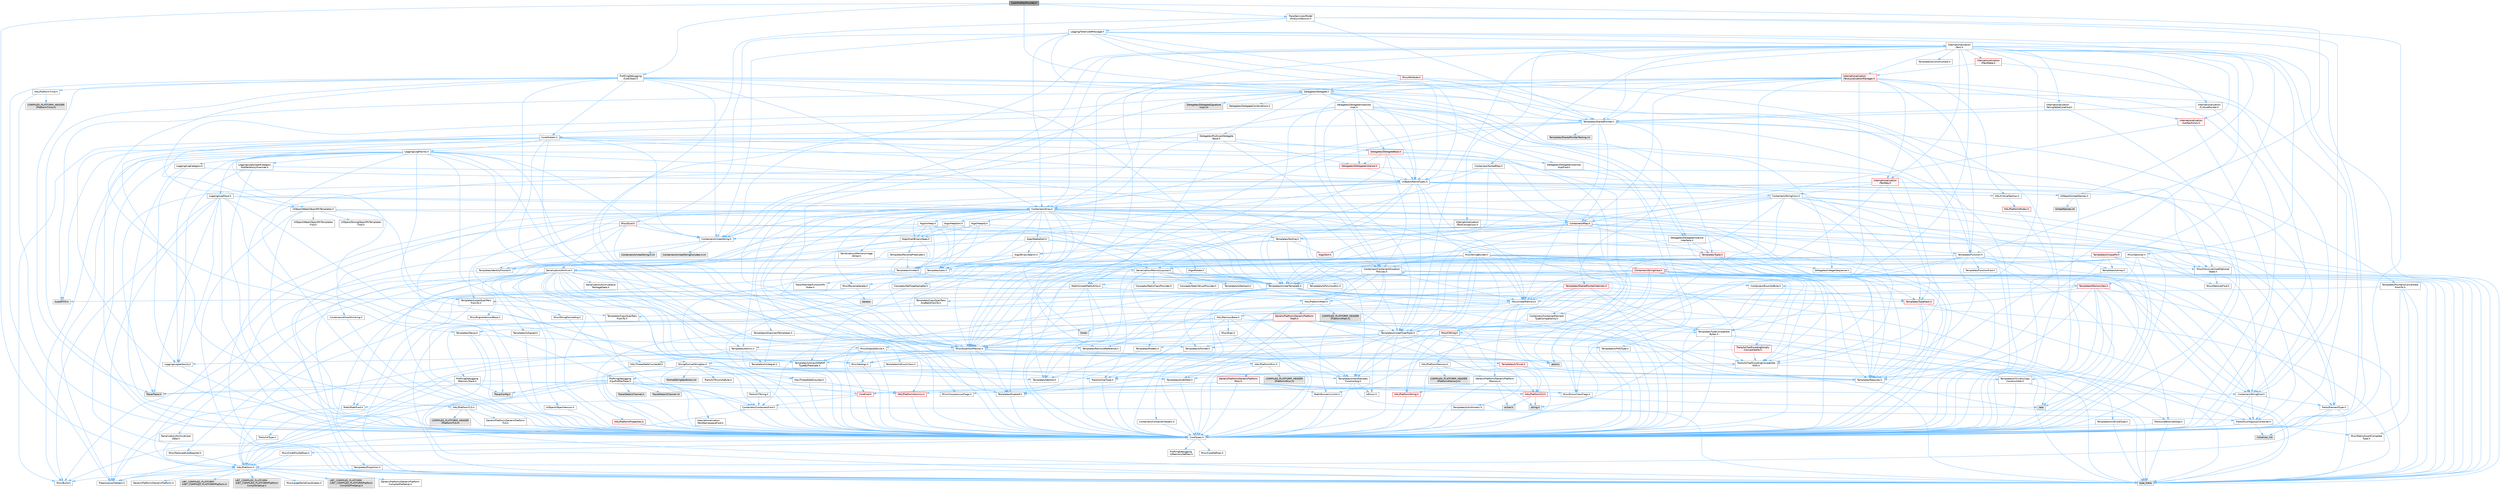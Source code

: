 digraph "CookProfilerProvider.h"
{
 // INTERACTIVE_SVG=YES
 // LATEX_PDF_SIZE
  bgcolor="transparent";
  edge [fontname=Helvetica,fontsize=10,labelfontname=Helvetica,labelfontsize=10];
  node [fontname=Helvetica,fontsize=10,shape=box,height=0.2,width=0.4];
  Node1 [id="Node000001",label="CookProfilerProvider.h",height=0.2,width=0.4,color="gray40", fillcolor="grey60", style="filled", fontcolor="black",tooltip=" "];
  Node1 -> Node2 [id="edge1_Node000001_Node000002",color="steelblue1",style="solid",tooltip=" "];
  Node2 [id="Node000002",label="HAL/Platform.h",height=0.2,width=0.4,color="grey40", fillcolor="white", style="filled",URL="$d9/dd0/Platform_8h.html",tooltip=" "];
  Node2 -> Node3 [id="edge2_Node000002_Node000003",color="steelblue1",style="solid",tooltip=" "];
  Node3 [id="Node000003",label="Misc/Build.h",height=0.2,width=0.4,color="grey40", fillcolor="white", style="filled",URL="$d3/dbb/Build_8h.html",tooltip=" "];
  Node2 -> Node4 [id="edge3_Node000002_Node000004",color="steelblue1",style="solid",tooltip=" "];
  Node4 [id="Node000004",label="Misc/LargeWorldCoordinates.h",height=0.2,width=0.4,color="grey40", fillcolor="white", style="filled",URL="$d2/dcb/LargeWorldCoordinates_8h.html",tooltip=" "];
  Node2 -> Node5 [id="edge4_Node000002_Node000005",color="steelblue1",style="solid",tooltip=" "];
  Node5 [id="Node000005",label="type_traits",height=0.2,width=0.4,color="grey60", fillcolor="#E0E0E0", style="filled",tooltip=" "];
  Node2 -> Node6 [id="edge5_Node000002_Node000006",color="steelblue1",style="solid",tooltip=" "];
  Node6 [id="Node000006",label="PreprocessorHelpers.h",height=0.2,width=0.4,color="grey40", fillcolor="white", style="filled",URL="$db/ddb/PreprocessorHelpers_8h.html",tooltip=" "];
  Node2 -> Node7 [id="edge6_Node000002_Node000007",color="steelblue1",style="solid",tooltip=" "];
  Node7 [id="Node000007",label="UBT_COMPILED_PLATFORM\l/UBT_COMPILED_PLATFORMPlatform\lCompilerPreSetup.h",height=0.2,width=0.4,color="grey60", fillcolor="#E0E0E0", style="filled",tooltip=" "];
  Node2 -> Node8 [id="edge7_Node000002_Node000008",color="steelblue1",style="solid",tooltip=" "];
  Node8 [id="Node000008",label="GenericPlatform/GenericPlatform\lCompilerPreSetup.h",height=0.2,width=0.4,color="grey40", fillcolor="white", style="filled",URL="$d9/dc8/GenericPlatformCompilerPreSetup_8h.html",tooltip=" "];
  Node2 -> Node9 [id="edge8_Node000002_Node000009",color="steelblue1",style="solid",tooltip=" "];
  Node9 [id="Node000009",label="GenericPlatform/GenericPlatform.h",height=0.2,width=0.4,color="grey40", fillcolor="white", style="filled",URL="$d6/d84/GenericPlatform_8h.html",tooltip=" "];
  Node2 -> Node10 [id="edge9_Node000002_Node000010",color="steelblue1",style="solid",tooltip=" "];
  Node10 [id="Node000010",label="UBT_COMPILED_PLATFORM\l/UBT_COMPILED_PLATFORMPlatform.h",height=0.2,width=0.4,color="grey60", fillcolor="#E0E0E0", style="filled",tooltip=" "];
  Node2 -> Node11 [id="edge10_Node000002_Node000011",color="steelblue1",style="solid",tooltip=" "];
  Node11 [id="Node000011",label="UBT_COMPILED_PLATFORM\l/UBT_COMPILED_PLATFORMPlatform\lCompilerSetup.h",height=0.2,width=0.4,color="grey60", fillcolor="#E0E0E0", style="filled",tooltip=" "];
  Node1 -> Node12 [id="edge11_Node000001_Node000012",color="steelblue1",style="solid",tooltip=" "];
  Node12 [id="Node000012",label="ProfilingDebugging\l/CookStats.h",height=0.2,width=0.4,color="grey40", fillcolor="white", style="filled",URL="$dc/d35/CookStats_8h.html",tooltip=" "];
  Node12 -> Node13 [id="edge12_Node000012_Node000013",color="steelblue1",style="solid",tooltip=" "];
  Node13 [id="Node000013",label="Containers/Array.h",height=0.2,width=0.4,color="grey40", fillcolor="white", style="filled",URL="$df/dd0/Array_8h.html",tooltip=" "];
  Node13 -> Node14 [id="edge13_Node000013_Node000014",color="steelblue1",style="solid",tooltip=" "];
  Node14 [id="Node000014",label="CoreTypes.h",height=0.2,width=0.4,color="grey40", fillcolor="white", style="filled",URL="$dc/dec/CoreTypes_8h.html",tooltip=" "];
  Node14 -> Node2 [id="edge14_Node000014_Node000002",color="steelblue1",style="solid",tooltip=" "];
  Node14 -> Node15 [id="edge15_Node000014_Node000015",color="steelblue1",style="solid",tooltip=" "];
  Node15 [id="Node000015",label="ProfilingDebugging\l/UMemoryDefines.h",height=0.2,width=0.4,color="grey40", fillcolor="white", style="filled",URL="$d2/da2/UMemoryDefines_8h.html",tooltip=" "];
  Node14 -> Node16 [id="edge16_Node000014_Node000016",color="steelblue1",style="solid",tooltip=" "];
  Node16 [id="Node000016",label="Misc/CoreMiscDefines.h",height=0.2,width=0.4,color="grey40", fillcolor="white", style="filled",URL="$da/d38/CoreMiscDefines_8h.html",tooltip=" "];
  Node16 -> Node2 [id="edge17_Node000016_Node000002",color="steelblue1",style="solid",tooltip=" "];
  Node16 -> Node6 [id="edge18_Node000016_Node000006",color="steelblue1",style="solid",tooltip=" "];
  Node14 -> Node17 [id="edge19_Node000014_Node000017",color="steelblue1",style="solid",tooltip=" "];
  Node17 [id="Node000017",label="Misc/CoreDefines.h",height=0.2,width=0.4,color="grey40", fillcolor="white", style="filled",URL="$d3/dd2/CoreDefines_8h.html",tooltip=" "];
  Node13 -> Node18 [id="edge20_Node000013_Node000018",color="steelblue1",style="solid",tooltip=" "];
  Node18 [id="Node000018",label="Misc/AssertionMacros.h",height=0.2,width=0.4,color="grey40", fillcolor="white", style="filled",URL="$d0/dfa/AssertionMacros_8h.html",tooltip=" "];
  Node18 -> Node14 [id="edge21_Node000018_Node000014",color="steelblue1",style="solid",tooltip=" "];
  Node18 -> Node2 [id="edge22_Node000018_Node000002",color="steelblue1",style="solid",tooltip=" "];
  Node18 -> Node19 [id="edge23_Node000018_Node000019",color="steelblue1",style="solid",tooltip=" "];
  Node19 [id="Node000019",label="HAL/PlatformMisc.h",height=0.2,width=0.4,color="grey40", fillcolor="white", style="filled",URL="$d0/df5/PlatformMisc_8h.html",tooltip=" "];
  Node19 -> Node14 [id="edge24_Node000019_Node000014",color="steelblue1",style="solid",tooltip=" "];
  Node19 -> Node20 [id="edge25_Node000019_Node000020",color="steelblue1",style="solid",tooltip=" "];
  Node20 [id="Node000020",label="GenericPlatform/GenericPlatform\lMisc.h",height=0.2,width=0.4,color="red", fillcolor="#FFF0F0", style="filled",URL="$db/d9a/GenericPlatformMisc_8h.html",tooltip=" "];
  Node20 -> Node21 [id="edge26_Node000020_Node000021",color="steelblue1",style="solid",tooltip=" "];
  Node21 [id="Node000021",label="Containers/StringFwd.h",height=0.2,width=0.4,color="grey40", fillcolor="white", style="filled",URL="$df/d37/StringFwd_8h.html",tooltip=" "];
  Node21 -> Node14 [id="edge27_Node000021_Node000014",color="steelblue1",style="solid",tooltip=" "];
  Node21 -> Node22 [id="edge28_Node000021_Node000022",color="steelblue1",style="solid",tooltip=" "];
  Node22 [id="Node000022",label="Traits/ElementType.h",height=0.2,width=0.4,color="grey40", fillcolor="white", style="filled",URL="$d5/d4f/ElementType_8h.html",tooltip=" "];
  Node22 -> Node2 [id="edge29_Node000022_Node000002",color="steelblue1",style="solid",tooltip=" "];
  Node22 -> Node23 [id="edge30_Node000022_Node000023",color="steelblue1",style="solid",tooltip=" "];
  Node23 [id="Node000023",label="initializer_list",height=0.2,width=0.4,color="grey60", fillcolor="#E0E0E0", style="filled",tooltip=" "];
  Node22 -> Node5 [id="edge31_Node000022_Node000005",color="steelblue1",style="solid",tooltip=" "];
  Node21 -> Node24 [id="edge32_Node000021_Node000024",color="steelblue1",style="solid",tooltip=" "];
  Node24 [id="Node000024",label="Traits/IsContiguousContainer.h",height=0.2,width=0.4,color="grey40", fillcolor="white", style="filled",URL="$d5/d3c/IsContiguousContainer_8h.html",tooltip=" "];
  Node24 -> Node14 [id="edge33_Node000024_Node000014",color="steelblue1",style="solid",tooltip=" "];
  Node24 -> Node25 [id="edge34_Node000024_Node000025",color="steelblue1",style="solid",tooltip=" "];
  Node25 [id="Node000025",label="Misc/StaticAssertComplete\lType.h",height=0.2,width=0.4,color="grey40", fillcolor="white", style="filled",URL="$d5/d4e/StaticAssertCompleteType_8h.html",tooltip=" "];
  Node24 -> Node23 [id="edge35_Node000024_Node000023",color="steelblue1",style="solid",tooltip=" "];
  Node20 -> Node26 [id="edge36_Node000020_Node000026",color="steelblue1",style="solid",tooltip=" "];
  Node26 [id="Node000026",label="CoreFwd.h",height=0.2,width=0.4,color="red", fillcolor="#FFF0F0", style="filled",URL="$d1/d1e/CoreFwd_8h.html",tooltip=" "];
  Node26 -> Node14 [id="edge37_Node000026_Node000014",color="steelblue1",style="solid",tooltip=" "];
  Node26 -> Node27 [id="edge38_Node000026_Node000027",color="steelblue1",style="solid",tooltip=" "];
  Node27 [id="Node000027",label="Containers/ContainersFwd.h",height=0.2,width=0.4,color="grey40", fillcolor="white", style="filled",URL="$d4/d0a/ContainersFwd_8h.html",tooltip=" "];
  Node27 -> Node2 [id="edge39_Node000027_Node000002",color="steelblue1",style="solid",tooltip=" "];
  Node27 -> Node14 [id="edge40_Node000027_Node000014",color="steelblue1",style="solid",tooltip=" "];
  Node27 -> Node24 [id="edge41_Node000027_Node000024",color="steelblue1",style="solid",tooltip=" "];
  Node26 -> Node28 [id="edge42_Node000026_Node000028",color="steelblue1",style="solid",tooltip=" "];
  Node28 [id="Node000028",label="Math/MathFwd.h",height=0.2,width=0.4,color="grey40", fillcolor="white", style="filled",URL="$d2/d10/MathFwd_8h.html",tooltip=" "];
  Node28 -> Node2 [id="edge43_Node000028_Node000002",color="steelblue1",style="solid",tooltip=" "];
  Node20 -> Node14 [id="edge44_Node000020_Node000014",color="steelblue1",style="solid",tooltip=" "];
  Node20 -> Node31 [id="edge45_Node000020_Node000031",color="steelblue1",style="solid",tooltip=" "];
  Node31 [id="Node000031",label="HAL/PlatformCrt.h",height=0.2,width=0.4,color="red", fillcolor="#FFF0F0", style="filled",URL="$d8/d75/PlatformCrt_8h.html",tooltip=" "];
  Node31 -> Node32 [id="edge46_Node000031_Node000032",color="steelblue1",style="solid",tooltip=" "];
  Node32 [id="Node000032",label="new",height=0.2,width=0.4,color="grey60", fillcolor="#E0E0E0", style="filled",tooltip=" "];
  Node31 -> Node33 [id="edge47_Node000031_Node000033",color="steelblue1",style="solid",tooltip=" "];
  Node33 [id="Node000033",label="wchar.h",height=0.2,width=0.4,color="grey60", fillcolor="#E0E0E0", style="filled",tooltip=" "];
  Node31 -> Node40 [id="edge48_Node000031_Node000040",color="steelblue1",style="solid",tooltip=" "];
  Node40 [id="Node000040",label="string.h",height=0.2,width=0.4,color="grey60", fillcolor="#E0E0E0", style="filled",tooltip=" "];
  Node20 -> Node41 [id="edge49_Node000020_Node000041",color="steelblue1",style="solid",tooltip=" "];
  Node41 [id="Node000041",label="Math/NumericLimits.h",height=0.2,width=0.4,color="grey40", fillcolor="white", style="filled",URL="$df/d1b/NumericLimits_8h.html",tooltip=" "];
  Node41 -> Node14 [id="edge50_Node000041_Node000014",color="steelblue1",style="solid",tooltip=" "];
  Node20 -> Node42 [id="edge51_Node000020_Node000042",color="steelblue1",style="solid",tooltip=" "];
  Node42 [id="Node000042",label="Misc/CompressionFlags.h",height=0.2,width=0.4,color="grey40", fillcolor="white", style="filled",URL="$d9/d76/CompressionFlags_8h.html",tooltip=" "];
  Node20 -> Node43 [id="edge52_Node000020_Node000043",color="steelblue1",style="solid",tooltip=" "];
  Node43 [id="Node000043",label="Misc/EnumClassFlags.h",height=0.2,width=0.4,color="grey40", fillcolor="white", style="filled",URL="$d8/de7/EnumClassFlags_8h.html",tooltip=" "];
  Node19 -> Node46 [id="edge53_Node000019_Node000046",color="steelblue1",style="solid",tooltip=" "];
  Node46 [id="Node000046",label="COMPILED_PLATFORM_HEADER\l(PlatformMisc.h)",height=0.2,width=0.4,color="grey60", fillcolor="#E0E0E0", style="filled",tooltip=" "];
  Node19 -> Node47 [id="edge54_Node000019_Node000047",color="steelblue1",style="solid",tooltip=" "];
  Node47 [id="Node000047",label="ProfilingDebugging\l/CpuProfilerTrace.h",height=0.2,width=0.4,color="grey40", fillcolor="white", style="filled",URL="$da/dcb/CpuProfilerTrace_8h.html",tooltip=" "];
  Node47 -> Node14 [id="edge55_Node000047_Node000014",color="steelblue1",style="solid",tooltip=" "];
  Node47 -> Node27 [id="edge56_Node000047_Node000027",color="steelblue1",style="solid",tooltip=" "];
  Node47 -> Node48 [id="edge57_Node000047_Node000048",color="steelblue1",style="solid",tooltip=" "];
  Node48 [id="Node000048",label="HAL/PlatformAtomics.h",height=0.2,width=0.4,color="red", fillcolor="#FFF0F0", style="filled",URL="$d3/d36/PlatformAtomics_8h.html",tooltip=" "];
  Node48 -> Node14 [id="edge58_Node000048_Node000014",color="steelblue1",style="solid",tooltip=" "];
  Node47 -> Node6 [id="edge59_Node000047_Node000006",color="steelblue1",style="solid",tooltip=" "];
  Node47 -> Node3 [id="edge60_Node000047_Node000003",color="steelblue1",style="solid",tooltip=" "];
  Node47 -> Node51 [id="edge61_Node000047_Node000051",color="steelblue1",style="solid",tooltip=" "];
  Node51 [id="Node000051",label="Trace/Config.h",height=0.2,width=0.4,color="grey60", fillcolor="#E0E0E0", style="filled",tooltip=" "];
  Node47 -> Node52 [id="edge62_Node000047_Node000052",color="steelblue1",style="solid",tooltip=" "];
  Node52 [id="Node000052",label="Trace/Detail/Channel.h",height=0.2,width=0.4,color="grey60", fillcolor="#E0E0E0", style="filled",tooltip=" "];
  Node47 -> Node53 [id="edge63_Node000047_Node000053",color="steelblue1",style="solid",tooltip=" "];
  Node53 [id="Node000053",label="Trace/Detail/Channel.inl",height=0.2,width=0.4,color="grey60", fillcolor="#E0E0E0", style="filled",tooltip=" "];
  Node47 -> Node54 [id="edge64_Node000047_Node000054",color="steelblue1",style="solid",tooltip=" "];
  Node54 [id="Node000054",label="Trace/Trace.h",height=0.2,width=0.4,color="grey60", fillcolor="#E0E0E0", style="filled",tooltip=" "];
  Node18 -> Node6 [id="edge65_Node000018_Node000006",color="steelblue1",style="solid",tooltip=" "];
  Node18 -> Node55 [id="edge66_Node000018_Node000055",color="steelblue1",style="solid",tooltip=" "];
  Node55 [id="Node000055",label="Templates/EnableIf.h",height=0.2,width=0.4,color="grey40", fillcolor="white", style="filled",URL="$d7/d60/EnableIf_8h.html",tooltip=" "];
  Node55 -> Node14 [id="edge67_Node000055_Node000014",color="steelblue1",style="solid",tooltip=" "];
  Node18 -> Node56 [id="edge68_Node000018_Node000056",color="steelblue1",style="solid",tooltip=" "];
  Node56 [id="Node000056",label="Templates/IsArrayOrRefOf\lTypeByPredicate.h",height=0.2,width=0.4,color="grey40", fillcolor="white", style="filled",URL="$d6/da1/IsArrayOrRefOfTypeByPredicate_8h.html",tooltip=" "];
  Node56 -> Node14 [id="edge69_Node000056_Node000014",color="steelblue1",style="solid",tooltip=" "];
  Node18 -> Node57 [id="edge70_Node000018_Node000057",color="steelblue1",style="solid",tooltip=" "];
  Node57 [id="Node000057",label="Templates/IsValidVariadic\lFunctionArg.h",height=0.2,width=0.4,color="grey40", fillcolor="white", style="filled",URL="$d0/dc8/IsValidVariadicFunctionArg_8h.html",tooltip=" "];
  Node57 -> Node14 [id="edge71_Node000057_Node000014",color="steelblue1",style="solid",tooltip=" "];
  Node57 -> Node58 [id="edge72_Node000057_Node000058",color="steelblue1",style="solid",tooltip=" "];
  Node58 [id="Node000058",label="IsEnum.h",height=0.2,width=0.4,color="grey40", fillcolor="white", style="filled",URL="$d4/de5/IsEnum_8h.html",tooltip=" "];
  Node57 -> Node5 [id="edge73_Node000057_Node000005",color="steelblue1",style="solid",tooltip=" "];
  Node18 -> Node59 [id="edge74_Node000018_Node000059",color="steelblue1",style="solid",tooltip=" "];
  Node59 [id="Node000059",label="Traits/IsCharEncodingCompatible\lWith.h",height=0.2,width=0.4,color="grey40", fillcolor="white", style="filled",URL="$df/dd1/IsCharEncodingCompatibleWith_8h.html",tooltip=" "];
  Node59 -> Node5 [id="edge75_Node000059_Node000005",color="steelblue1",style="solid",tooltip=" "];
  Node59 -> Node60 [id="edge76_Node000059_Node000060",color="steelblue1",style="solid",tooltip=" "];
  Node60 [id="Node000060",label="Traits/IsCharType.h",height=0.2,width=0.4,color="grey40", fillcolor="white", style="filled",URL="$db/d51/IsCharType_8h.html",tooltip=" "];
  Node60 -> Node14 [id="edge77_Node000060_Node000014",color="steelblue1",style="solid",tooltip=" "];
  Node18 -> Node61 [id="edge78_Node000018_Node000061",color="steelblue1",style="solid",tooltip=" "];
  Node61 [id="Node000061",label="Misc/VarArgs.h",height=0.2,width=0.4,color="grey40", fillcolor="white", style="filled",URL="$d5/d6f/VarArgs_8h.html",tooltip=" "];
  Node61 -> Node14 [id="edge79_Node000061_Node000014",color="steelblue1",style="solid",tooltip=" "];
  Node18 -> Node62 [id="edge80_Node000018_Node000062",color="steelblue1",style="solid",tooltip=" "];
  Node62 [id="Node000062",label="String/FormatStringSan.h",height=0.2,width=0.4,color="grey40", fillcolor="white", style="filled",URL="$d3/d8b/FormatStringSan_8h.html",tooltip=" "];
  Node62 -> Node5 [id="edge81_Node000062_Node000005",color="steelblue1",style="solid",tooltip=" "];
  Node62 -> Node14 [id="edge82_Node000062_Node000014",color="steelblue1",style="solid",tooltip=" "];
  Node62 -> Node63 [id="edge83_Node000062_Node000063",color="steelblue1",style="solid",tooltip=" "];
  Node63 [id="Node000063",label="Templates/Requires.h",height=0.2,width=0.4,color="grey40", fillcolor="white", style="filled",URL="$dc/d96/Requires_8h.html",tooltip=" "];
  Node63 -> Node55 [id="edge84_Node000063_Node000055",color="steelblue1",style="solid",tooltip=" "];
  Node63 -> Node5 [id="edge85_Node000063_Node000005",color="steelblue1",style="solid",tooltip=" "];
  Node62 -> Node64 [id="edge86_Node000062_Node000064",color="steelblue1",style="solid",tooltip=" "];
  Node64 [id="Node000064",label="Templates/Identity.h",height=0.2,width=0.4,color="grey40", fillcolor="white", style="filled",URL="$d0/dd5/Identity_8h.html",tooltip=" "];
  Node62 -> Node57 [id="edge87_Node000062_Node000057",color="steelblue1",style="solid",tooltip=" "];
  Node62 -> Node60 [id="edge88_Node000062_Node000060",color="steelblue1",style="solid",tooltip=" "];
  Node62 -> Node65 [id="edge89_Node000062_Node000065",color="steelblue1",style="solid",tooltip=" "];
  Node65 [id="Node000065",label="Traits/IsTEnumAsByte.h",height=0.2,width=0.4,color="grey40", fillcolor="white", style="filled",URL="$d1/de6/IsTEnumAsByte_8h.html",tooltip=" "];
  Node62 -> Node66 [id="edge90_Node000062_Node000066",color="steelblue1",style="solid",tooltip=" "];
  Node66 [id="Node000066",label="Traits/IsTString.h",height=0.2,width=0.4,color="grey40", fillcolor="white", style="filled",URL="$d0/df8/IsTString_8h.html",tooltip=" "];
  Node66 -> Node27 [id="edge91_Node000066_Node000027",color="steelblue1",style="solid",tooltip=" "];
  Node62 -> Node27 [id="edge92_Node000062_Node000027",color="steelblue1",style="solid",tooltip=" "];
  Node62 -> Node67 [id="edge93_Node000062_Node000067",color="steelblue1",style="solid",tooltip=" "];
  Node67 [id="Node000067",label="FormatStringSanErrors.inl",height=0.2,width=0.4,color="grey60", fillcolor="#E0E0E0", style="filled",tooltip=" "];
  Node18 -> Node68 [id="edge94_Node000018_Node000068",color="steelblue1",style="solid",tooltip=" "];
  Node68 [id="Node000068",label="atomic",height=0.2,width=0.4,color="grey60", fillcolor="#E0E0E0", style="filled",tooltip=" "];
  Node13 -> Node69 [id="edge95_Node000013_Node000069",color="steelblue1",style="solid",tooltip=" "];
  Node69 [id="Node000069",label="Misc/IntrusiveUnsetOptional\lState.h",height=0.2,width=0.4,color="grey40", fillcolor="white", style="filled",URL="$d2/d0a/IntrusiveUnsetOptionalState_8h.html",tooltip=" "];
  Node69 -> Node70 [id="edge96_Node000069_Node000070",color="steelblue1",style="solid",tooltip=" "];
  Node70 [id="Node000070",label="Misc/OptionalFwd.h",height=0.2,width=0.4,color="grey40", fillcolor="white", style="filled",URL="$dc/d50/OptionalFwd_8h.html",tooltip=" "];
  Node13 -> Node71 [id="edge97_Node000013_Node000071",color="steelblue1",style="solid",tooltip=" "];
  Node71 [id="Node000071",label="Misc/ReverseIterate.h",height=0.2,width=0.4,color="grey40", fillcolor="white", style="filled",URL="$db/de3/ReverseIterate_8h.html",tooltip=" "];
  Node71 -> Node2 [id="edge98_Node000071_Node000002",color="steelblue1",style="solid",tooltip=" "];
  Node71 -> Node72 [id="edge99_Node000071_Node000072",color="steelblue1",style="solid",tooltip=" "];
  Node72 [id="Node000072",label="iterator",height=0.2,width=0.4,color="grey60", fillcolor="#E0E0E0", style="filled",tooltip=" "];
  Node13 -> Node73 [id="edge100_Node000013_Node000073",color="steelblue1",style="solid",tooltip=" "];
  Node73 [id="Node000073",label="HAL/UnrealMemory.h",height=0.2,width=0.4,color="grey40", fillcolor="white", style="filled",URL="$d9/d96/UnrealMemory_8h.html",tooltip=" "];
  Node73 -> Node14 [id="edge101_Node000073_Node000014",color="steelblue1",style="solid",tooltip=" "];
  Node73 -> Node74 [id="edge102_Node000073_Node000074",color="steelblue1",style="solid",tooltip=" "];
  Node74 [id="Node000074",label="GenericPlatform/GenericPlatform\lMemory.h",height=0.2,width=0.4,color="grey40", fillcolor="white", style="filled",URL="$dd/d22/GenericPlatformMemory_8h.html",tooltip=" "];
  Node74 -> Node26 [id="edge103_Node000074_Node000026",color="steelblue1",style="solid",tooltip=" "];
  Node74 -> Node14 [id="edge104_Node000074_Node000014",color="steelblue1",style="solid",tooltip=" "];
  Node74 -> Node75 [id="edge105_Node000074_Node000075",color="steelblue1",style="solid",tooltip=" "];
  Node75 [id="Node000075",label="HAL/PlatformString.h",height=0.2,width=0.4,color="red", fillcolor="#FFF0F0", style="filled",URL="$db/db5/PlatformString_8h.html",tooltip=" "];
  Node75 -> Node14 [id="edge106_Node000075_Node000014",color="steelblue1",style="solid",tooltip=" "];
  Node74 -> Node40 [id="edge107_Node000074_Node000040",color="steelblue1",style="solid",tooltip=" "];
  Node74 -> Node33 [id="edge108_Node000074_Node000033",color="steelblue1",style="solid",tooltip=" "];
  Node73 -> Node77 [id="edge109_Node000073_Node000077",color="steelblue1",style="solid",tooltip=" "];
  Node77 [id="Node000077",label="HAL/MemoryBase.h",height=0.2,width=0.4,color="grey40", fillcolor="white", style="filled",URL="$d6/d9f/MemoryBase_8h.html",tooltip=" "];
  Node77 -> Node14 [id="edge110_Node000077_Node000014",color="steelblue1",style="solid",tooltip=" "];
  Node77 -> Node48 [id="edge111_Node000077_Node000048",color="steelblue1",style="solid",tooltip=" "];
  Node77 -> Node31 [id="edge112_Node000077_Node000031",color="steelblue1",style="solid",tooltip=" "];
  Node77 -> Node78 [id="edge113_Node000077_Node000078",color="steelblue1",style="solid",tooltip=" "];
  Node78 [id="Node000078",label="Misc/Exec.h",height=0.2,width=0.4,color="grey40", fillcolor="white", style="filled",URL="$de/ddb/Exec_8h.html",tooltip=" "];
  Node78 -> Node14 [id="edge114_Node000078_Node000014",color="steelblue1",style="solid",tooltip=" "];
  Node78 -> Node18 [id="edge115_Node000078_Node000018",color="steelblue1",style="solid",tooltip=" "];
  Node77 -> Node79 [id="edge116_Node000077_Node000079",color="steelblue1",style="solid",tooltip=" "];
  Node79 [id="Node000079",label="Misc/OutputDevice.h",height=0.2,width=0.4,color="grey40", fillcolor="white", style="filled",URL="$d7/d32/OutputDevice_8h.html",tooltip=" "];
  Node79 -> Node26 [id="edge117_Node000079_Node000026",color="steelblue1",style="solid",tooltip=" "];
  Node79 -> Node14 [id="edge118_Node000079_Node000014",color="steelblue1",style="solid",tooltip=" "];
  Node79 -> Node80 [id="edge119_Node000079_Node000080",color="steelblue1",style="solid",tooltip=" "];
  Node80 [id="Node000080",label="Logging/LogVerbosity.h",height=0.2,width=0.4,color="grey40", fillcolor="white", style="filled",URL="$d2/d8f/LogVerbosity_8h.html",tooltip=" "];
  Node80 -> Node14 [id="edge120_Node000080_Node000014",color="steelblue1",style="solid",tooltip=" "];
  Node79 -> Node61 [id="edge121_Node000079_Node000061",color="steelblue1",style="solid",tooltip=" "];
  Node79 -> Node56 [id="edge122_Node000079_Node000056",color="steelblue1",style="solid",tooltip=" "];
  Node79 -> Node57 [id="edge123_Node000079_Node000057",color="steelblue1",style="solid",tooltip=" "];
  Node79 -> Node59 [id="edge124_Node000079_Node000059",color="steelblue1",style="solid",tooltip=" "];
  Node77 -> Node81 [id="edge125_Node000077_Node000081",color="steelblue1",style="solid",tooltip=" "];
  Node81 [id="Node000081",label="Templates/Atomic.h",height=0.2,width=0.4,color="grey40", fillcolor="white", style="filled",URL="$d3/d91/Atomic_8h.html",tooltip=" "];
  Node81 -> Node82 [id="edge126_Node000081_Node000082",color="steelblue1",style="solid",tooltip=" "];
  Node82 [id="Node000082",label="HAL/ThreadSafeCounter.h",height=0.2,width=0.4,color="grey40", fillcolor="white", style="filled",URL="$dc/dc9/ThreadSafeCounter_8h.html",tooltip=" "];
  Node82 -> Node14 [id="edge127_Node000082_Node000014",color="steelblue1",style="solid",tooltip=" "];
  Node82 -> Node48 [id="edge128_Node000082_Node000048",color="steelblue1",style="solid",tooltip=" "];
  Node81 -> Node83 [id="edge129_Node000081_Node000083",color="steelblue1",style="solid",tooltip=" "];
  Node83 [id="Node000083",label="HAL/ThreadSafeCounter64.h",height=0.2,width=0.4,color="grey40", fillcolor="white", style="filled",URL="$d0/d12/ThreadSafeCounter64_8h.html",tooltip=" "];
  Node83 -> Node14 [id="edge130_Node000083_Node000014",color="steelblue1",style="solid",tooltip=" "];
  Node83 -> Node82 [id="edge131_Node000083_Node000082",color="steelblue1",style="solid",tooltip=" "];
  Node81 -> Node84 [id="edge132_Node000081_Node000084",color="steelblue1",style="solid",tooltip=" "];
  Node84 [id="Node000084",label="Templates/IsIntegral.h",height=0.2,width=0.4,color="grey40", fillcolor="white", style="filled",URL="$da/d64/IsIntegral_8h.html",tooltip=" "];
  Node84 -> Node14 [id="edge133_Node000084_Node000014",color="steelblue1",style="solid",tooltip=" "];
  Node81 -> Node85 [id="edge134_Node000081_Node000085",color="steelblue1",style="solid",tooltip=" "];
  Node85 [id="Node000085",label="Templates/IsTrivial.h",height=0.2,width=0.4,color="red", fillcolor="#FFF0F0", style="filled",URL="$da/d4c/IsTrivial_8h.html",tooltip=" "];
  Node85 -> Node86 [id="edge135_Node000085_Node000086",color="steelblue1",style="solid",tooltip=" "];
  Node86 [id="Node000086",label="Templates/AndOrNot.h",height=0.2,width=0.4,color="grey40", fillcolor="white", style="filled",URL="$db/d0a/AndOrNot_8h.html",tooltip=" "];
  Node86 -> Node14 [id="edge136_Node000086_Node000014",color="steelblue1",style="solid",tooltip=" "];
  Node85 -> Node87 [id="edge137_Node000085_Node000087",color="steelblue1",style="solid",tooltip=" "];
  Node87 [id="Node000087",label="Templates/IsTriviallyCopy\lConstructible.h",height=0.2,width=0.4,color="grey40", fillcolor="white", style="filled",URL="$d3/d78/IsTriviallyCopyConstructible_8h.html",tooltip=" "];
  Node87 -> Node14 [id="edge138_Node000087_Node000014",color="steelblue1",style="solid",tooltip=" "];
  Node87 -> Node5 [id="edge139_Node000087_Node000005",color="steelblue1",style="solid",tooltip=" "];
  Node85 -> Node5 [id="edge140_Node000085_Node000005",color="steelblue1",style="solid",tooltip=" "];
  Node81 -> Node89 [id="edge141_Node000081_Node000089",color="steelblue1",style="solid",tooltip=" "];
  Node89 [id="Node000089",label="Traits/IntType.h",height=0.2,width=0.4,color="grey40", fillcolor="white", style="filled",URL="$d7/deb/IntType_8h.html",tooltip=" "];
  Node89 -> Node2 [id="edge142_Node000089_Node000002",color="steelblue1",style="solid",tooltip=" "];
  Node81 -> Node68 [id="edge143_Node000081_Node000068",color="steelblue1",style="solid",tooltip=" "];
  Node73 -> Node90 [id="edge144_Node000073_Node000090",color="steelblue1",style="solid",tooltip=" "];
  Node90 [id="Node000090",label="HAL/PlatformMemory.h",height=0.2,width=0.4,color="grey40", fillcolor="white", style="filled",URL="$de/d68/PlatformMemory_8h.html",tooltip=" "];
  Node90 -> Node14 [id="edge145_Node000090_Node000014",color="steelblue1",style="solid",tooltip=" "];
  Node90 -> Node74 [id="edge146_Node000090_Node000074",color="steelblue1",style="solid",tooltip=" "];
  Node90 -> Node91 [id="edge147_Node000090_Node000091",color="steelblue1",style="solid",tooltip=" "];
  Node91 [id="Node000091",label="COMPILED_PLATFORM_HEADER\l(PlatformMemory.h)",height=0.2,width=0.4,color="grey60", fillcolor="#E0E0E0", style="filled",tooltip=" "];
  Node73 -> Node92 [id="edge148_Node000073_Node000092",color="steelblue1",style="solid",tooltip=" "];
  Node92 [id="Node000092",label="ProfilingDebugging\l/MemoryTrace.h",height=0.2,width=0.4,color="grey40", fillcolor="white", style="filled",URL="$da/dd7/MemoryTrace_8h.html",tooltip=" "];
  Node92 -> Node2 [id="edge149_Node000092_Node000002",color="steelblue1",style="solid",tooltip=" "];
  Node92 -> Node43 [id="edge150_Node000092_Node000043",color="steelblue1",style="solid",tooltip=" "];
  Node92 -> Node51 [id="edge151_Node000092_Node000051",color="steelblue1",style="solid",tooltip=" "];
  Node92 -> Node54 [id="edge152_Node000092_Node000054",color="steelblue1",style="solid",tooltip=" "];
  Node73 -> Node93 [id="edge153_Node000073_Node000093",color="steelblue1",style="solid",tooltip=" "];
  Node93 [id="Node000093",label="Templates/IsPointer.h",height=0.2,width=0.4,color="grey40", fillcolor="white", style="filled",URL="$d7/d05/IsPointer_8h.html",tooltip=" "];
  Node93 -> Node14 [id="edge154_Node000093_Node000014",color="steelblue1",style="solid",tooltip=" "];
  Node13 -> Node94 [id="edge155_Node000013_Node000094",color="steelblue1",style="solid",tooltip=" "];
  Node94 [id="Node000094",label="Templates/UnrealTypeTraits.h",height=0.2,width=0.4,color="grey40", fillcolor="white", style="filled",URL="$d2/d2d/UnrealTypeTraits_8h.html",tooltip=" "];
  Node94 -> Node14 [id="edge156_Node000094_Node000014",color="steelblue1",style="solid",tooltip=" "];
  Node94 -> Node93 [id="edge157_Node000094_Node000093",color="steelblue1",style="solid",tooltip=" "];
  Node94 -> Node18 [id="edge158_Node000094_Node000018",color="steelblue1",style="solid",tooltip=" "];
  Node94 -> Node86 [id="edge159_Node000094_Node000086",color="steelblue1",style="solid",tooltip=" "];
  Node94 -> Node55 [id="edge160_Node000094_Node000055",color="steelblue1",style="solid",tooltip=" "];
  Node94 -> Node95 [id="edge161_Node000094_Node000095",color="steelblue1",style="solid",tooltip=" "];
  Node95 [id="Node000095",label="Templates/IsArithmetic.h",height=0.2,width=0.4,color="grey40", fillcolor="white", style="filled",URL="$d2/d5d/IsArithmetic_8h.html",tooltip=" "];
  Node95 -> Node14 [id="edge162_Node000095_Node000014",color="steelblue1",style="solid",tooltip=" "];
  Node94 -> Node58 [id="edge163_Node000094_Node000058",color="steelblue1",style="solid",tooltip=" "];
  Node94 -> Node96 [id="edge164_Node000094_Node000096",color="steelblue1",style="solid",tooltip=" "];
  Node96 [id="Node000096",label="Templates/Models.h",height=0.2,width=0.4,color="grey40", fillcolor="white", style="filled",URL="$d3/d0c/Models_8h.html",tooltip=" "];
  Node96 -> Node64 [id="edge165_Node000096_Node000064",color="steelblue1",style="solid",tooltip=" "];
  Node94 -> Node97 [id="edge166_Node000094_Node000097",color="steelblue1",style="solid",tooltip=" "];
  Node97 [id="Node000097",label="Templates/IsPODType.h",height=0.2,width=0.4,color="grey40", fillcolor="white", style="filled",URL="$d7/db1/IsPODType_8h.html",tooltip=" "];
  Node97 -> Node14 [id="edge167_Node000097_Node000014",color="steelblue1",style="solid",tooltip=" "];
  Node94 -> Node98 [id="edge168_Node000094_Node000098",color="steelblue1",style="solid",tooltip=" "];
  Node98 [id="Node000098",label="Templates/IsUECoreType.h",height=0.2,width=0.4,color="grey40", fillcolor="white", style="filled",URL="$d1/db8/IsUECoreType_8h.html",tooltip=" "];
  Node98 -> Node14 [id="edge169_Node000098_Node000014",color="steelblue1",style="solid",tooltip=" "];
  Node98 -> Node5 [id="edge170_Node000098_Node000005",color="steelblue1",style="solid",tooltip=" "];
  Node94 -> Node87 [id="edge171_Node000094_Node000087",color="steelblue1",style="solid",tooltip=" "];
  Node13 -> Node99 [id="edge172_Node000013_Node000099",color="steelblue1",style="solid",tooltip=" "];
  Node99 [id="Node000099",label="Templates/UnrealTemplate.h",height=0.2,width=0.4,color="grey40", fillcolor="white", style="filled",URL="$d4/d24/UnrealTemplate_8h.html",tooltip=" "];
  Node99 -> Node14 [id="edge173_Node000099_Node000014",color="steelblue1",style="solid",tooltip=" "];
  Node99 -> Node93 [id="edge174_Node000099_Node000093",color="steelblue1",style="solid",tooltip=" "];
  Node99 -> Node73 [id="edge175_Node000099_Node000073",color="steelblue1",style="solid",tooltip=" "];
  Node99 -> Node100 [id="edge176_Node000099_Node000100",color="steelblue1",style="solid",tooltip=" "];
  Node100 [id="Node000100",label="Templates/CopyQualifiers\lAndRefsFromTo.h",height=0.2,width=0.4,color="grey40", fillcolor="white", style="filled",URL="$d3/db3/CopyQualifiersAndRefsFromTo_8h.html",tooltip=" "];
  Node100 -> Node101 [id="edge177_Node000100_Node000101",color="steelblue1",style="solid",tooltip=" "];
  Node101 [id="Node000101",label="Templates/CopyQualifiers\lFromTo.h",height=0.2,width=0.4,color="grey40", fillcolor="white", style="filled",URL="$d5/db4/CopyQualifiersFromTo_8h.html",tooltip=" "];
  Node99 -> Node94 [id="edge178_Node000099_Node000094",color="steelblue1",style="solid",tooltip=" "];
  Node99 -> Node102 [id="edge179_Node000099_Node000102",color="steelblue1",style="solid",tooltip=" "];
  Node102 [id="Node000102",label="Templates/RemoveReference.h",height=0.2,width=0.4,color="grey40", fillcolor="white", style="filled",URL="$da/dbe/RemoveReference_8h.html",tooltip=" "];
  Node102 -> Node14 [id="edge180_Node000102_Node000014",color="steelblue1",style="solid",tooltip=" "];
  Node99 -> Node63 [id="edge181_Node000099_Node000063",color="steelblue1",style="solid",tooltip=" "];
  Node99 -> Node103 [id="edge182_Node000099_Node000103",color="steelblue1",style="solid",tooltip=" "];
  Node103 [id="Node000103",label="Templates/TypeCompatible\lBytes.h",height=0.2,width=0.4,color="grey40", fillcolor="white", style="filled",URL="$df/d0a/TypeCompatibleBytes_8h.html",tooltip=" "];
  Node103 -> Node14 [id="edge183_Node000103_Node000014",color="steelblue1",style="solid",tooltip=" "];
  Node103 -> Node40 [id="edge184_Node000103_Node000040",color="steelblue1",style="solid",tooltip=" "];
  Node103 -> Node32 [id="edge185_Node000103_Node000032",color="steelblue1",style="solid",tooltip=" "];
  Node103 -> Node5 [id="edge186_Node000103_Node000005",color="steelblue1",style="solid",tooltip=" "];
  Node99 -> Node64 [id="edge187_Node000099_Node000064",color="steelblue1",style="solid",tooltip=" "];
  Node99 -> Node24 [id="edge188_Node000099_Node000024",color="steelblue1",style="solid",tooltip=" "];
  Node99 -> Node104 [id="edge189_Node000099_Node000104",color="steelblue1",style="solid",tooltip=" "];
  Node104 [id="Node000104",label="Traits/UseBitwiseSwap.h",height=0.2,width=0.4,color="grey40", fillcolor="white", style="filled",URL="$db/df3/UseBitwiseSwap_8h.html",tooltip=" "];
  Node104 -> Node14 [id="edge190_Node000104_Node000014",color="steelblue1",style="solid",tooltip=" "];
  Node104 -> Node5 [id="edge191_Node000104_Node000005",color="steelblue1",style="solid",tooltip=" "];
  Node99 -> Node5 [id="edge192_Node000099_Node000005",color="steelblue1",style="solid",tooltip=" "];
  Node13 -> Node105 [id="edge193_Node000013_Node000105",color="steelblue1",style="solid",tooltip=" "];
  Node105 [id="Node000105",label="Containers/AllowShrinking.h",height=0.2,width=0.4,color="grey40", fillcolor="white", style="filled",URL="$d7/d1a/AllowShrinking_8h.html",tooltip=" "];
  Node105 -> Node14 [id="edge194_Node000105_Node000014",color="steelblue1",style="solid",tooltip=" "];
  Node13 -> Node106 [id="edge195_Node000013_Node000106",color="steelblue1",style="solid",tooltip=" "];
  Node106 [id="Node000106",label="Containers/ContainerAllocation\lPolicies.h",height=0.2,width=0.4,color="grey40", fillcolor="white", style="filled",URL="$d7/dff/ContainerAllocationPolicies_8h.html",tooltip=" "];
  Node106 -> Node14 [id="edge196_Node000106_Node000014",color="steelblue1",style="solid",tooltip=" "];
  Node106 -> Node107 [id="edge197_Node000106_Node000107",color="steelblue1",style="solid",tooltip=" "];
  Node107 [id="Node000107",label="Containers/ContainerHelpers.h",height=0.2,width=0.4,color="grey40", fillcolor="white", style="filled",URL="$d7/d33/ContainerHelpers_8h.html",tooltip=" "];
  Node107 -> Node14 [id="edge198_Node000107_Node000014",color="steelblue1",style="solid",tooltip=" "];
  Node106 -> Node106 [id="edge199_Node000106_Node000106",color="steelblue1",style="solid",tooltip=" "];
  Node106 -> Node108 [id="edge200_Node000106_Node000108",color="steelblue1",style="solid",tooltip=" "];
  Node108 [id="Node000108",label="HAL/PlatformMath.h",height=0.2,width=0.4,color="grey40", fillcolor="white", style="filled",URL="$dc/d53/PlatformMath_8h.html",tooltip=" "];
  Node108 -> Node14 [id="edge201_Node000108_Node000014",color="steelblue1",style="solid",tooltip=" "];
  Node108 -> Node109 [id="edge202_Node000108_Node000109",color="steelblue1",style="solid",tooltip=" "];
  Node109 [id="Node000109",label="GenericPlatform/GenericPlatform\lMath.h",height=0.2,width=0.4,color="red", fillcolor="#FFF0F0", style="filled",URL="$d5/d79/GenericPlatformMath_8h.html",tooltip=" "];
  Node109 -> Node14 [id="edge203_Node000109_Node000014",color="steelblue1",style="solid",tooltip=" "];
  Node109 -> Node27 [id="edge204_Node000109_Node000027",color="steelblue1",style="solid",tooltip=" "];
  Node109 -> Node31 [id="edge205_Node000109_Node000031",color="steelblue1",style="solid",tooltip=" "];
  Node109 -> Node86 [id="edge206_Node000109_Node000086",color="steelblue1",style="solid",tooltip=" "];
  Node109 -> Node110 [id="edge207_Node000109_Node000110",color="steelblue1",style="solid",tooltip=" "];
  Node110 [id="Node000110",label="Templates/Decay.h",height=0.2,width=0.4,color="grey40", fillcolor="white", style="filled",URL="$dd/d0f/Decay_8h.html",tooltip=" "];
  Node110 -> Node14 [id="edge208_Node000110_Node000014",color="steelblue1",style="solid",tooltip=" "];
  Node110 -> Node102 [id="edge209_Node000110_Node000102",color="steelblue1",style="solid",tooltip=" "];
  Node110 -> Node5 [id="edge210_Node000110_Node000005",color="steelblue1",style="solid",tooltip=" "];
  Node109 -> Node94 [id="edge211_Node000109_Node000094",color="steelblue1",style="solid",tooltip=" "];
  Node109 -> Node63 [id="edge212_Node000109_Node000063",color="steelblue1",style="solid",tooltip=" "];
  Node109 -> Node103 [id="edge213_Node000109_Node000103",color="steelblue1",style="solid",tooltip=" "];
  Node109 -> Node114 [id="edge214_Node000109_Node000114",color="steelblue1",style="solid",tooltip=" "];
  Node114 [id="Node000114",label="limits",height=0.2,width=0.4,color="grey60", fillcolor="#E0E0E0", style="filled",tooltip=" "];
  Node109 -> Node5 [id="edge215_Node000109_Node000005",color="steelblue1",style="solid",tooltip=" "];
  Node108 -> Node115 [id="edge216_Node000108_Node000115",color="steelblue1",style="solid",tooltip=" "];
  Node115 [id="Node000115",label="COMPILED_PLATFORM_HEADER\l(PlatformMath.h)",height=0.2,width=0.4,color="grey60", fillcolor="#E0E0E0", style="filled",tooltip=" "];
  Node106 -> Node73 [id="edge217_Node000106_Node000073",color="steelblue1",style="solid",tooltip=" "];
  Node106 -> Node41 [id="edge218_Node000106_Node000041",color="steelblue1",style="solid",tooltip=" "];
  Node106 -> Node18 [id="edge219_Node000106_Node000018",color="steelblue1",style="solid",tooltip=" "];
  Node106 -> Node116 [id="edge220_Node000106_Node000116",color="steelblue1",style="solid",tooltip=" "];
  Node116 [id="Node000116",label="Templates/IsPolymorphic.h",height=0.2,width=0.4,color="grey40", fillcolor="white", style="filled",URL="$dc/d20/IsPolymorphic_8h.html",tooltip=" "];
  Node106 -> Node117 [id="edge221_Node000106_Node000117",color="steelblue1",style="solid",tooltip=" "];
  Node117 [id="Node000117",label="Templates/MemoryOps.h",height=0.2,width=0.4,color="red", fillcolor="#FFF0F0", style="filled",URL="$db/dea/MemoryOps_8h.html",tooltip=" "];
  Node117 -> Node14 [id="edge222_Node000117_Node000014",color="steelblue1",style="solid",tooltip=" "];
  Node117 -> Node73 [id="edge223_Node000117_Node000073",color="steelblue1",style="solid",tooltip=" "];
  Node117 -> Node87 [id="edge224_Node000117_Node000087",color="steelblue1",style="solid",tooltip=" "];
  Node117 -> Node63 [id="edge225_Node000117_Node000063",color="steelblue1",style="solid",tooltip=" "];
  Node117 -> Node94 [id="edge226_Node000117_Node000094",color="steelblue1",style="solid",tooltip=" "];
  Node117 -> Node104 [id="edge227_Node000117_Node000104",color="steelblue1",style="solid",tooltip=" "];
  Node117 -> Node32 [id="edge228_Node000117_Node000032",color="steelblue1",style="solid",tooltip=" "];
  Node117 -> Node5 [id="edge229_Node000117_Node000005",color="steelblue1",style="solid",tooltip=" "];
  Node106 -> Node103 [id="edge230_Node000106_Node000103",color="steelblue1",style="solid",tooltip=" "];
  Node106 -> Node5 [id="edge231_Node000106_Node000005",color="steelblue1",style="solid",tooltip=" "];
  Node13 -> Node118 [id="edge232_Node000013_Node000118",color="steelblue1",style="solid",tooltip=" "];
  Node118 [id="Node000118",label="Containers/ContainerElement\lTypeCompatibility.h",height=0.2,width=0.4,color="grey40", fillcolor="white", style="filled",URL="$df/ddf/ContainerElementTypeCompatibility_8h.html",tooltip=" "];
  Node118 -> Node14 [id="edge233_Node000118_Node000014",color="steelblue1",style="solid",tooltip=" "];
  Node118 -> Node94 [id="edge234_Node000118_Node000094",color="steelblue1",style="solid",tooltip=" "];
  Node13 -> Node119 [id="edge235_Node000013_Node000119",color="steelblue1",style="solid",tooltip=" "];
  Node119 [id="Node000119",label="Serialization/Archive.h",height=0.2,width=0.4,color="grey40", fillcolor="white", style="filled",URL="$d7/d3b/Archive_8h.html",tooltip=" "];
  Node119 -> Node26 [id="edge236_Node000119_Node000026",color="steelblue1",style="solid",tooltip=" "];
  Node119 -> Node14 [id="edge237_Node000119_Node000014",color="steelblue1",style="solid",tooltip=" "];
  Node119 -> Node120 [id="edge238_Node000119_Node000120",color="steelblue1",style="solid",tooltip=" "];
  Node120 [id="Node000120",label="HAL/PlatformProperties.h",height=0.2,width=0.4,color="red", fillcolor="#FFF0F0", style="filled",URL="$d9/db0/PlatformProperties_8h.html",tooltip=" "];
  Node120 -> Node14 [id="edge239_Node000120_Node000014",color="steelblue1",style="solid",tooltip=" "];
  Node119 -> Node123 [id="edge240_Node000119_Node000123",color="steelblue1",style="solid",tooltip=" "];
  Node123 [id="Node000123",label="Internationalization\l/TextNamespaceFwd.h",height=0.2,width=0.4,color="grey40", fillcolor="white", style="filled",URL="$d8/d97/TextNamespaceFwd_8h.html",tooltip=" "];
  Node123 -> Node14 [id="edge241_Node000123_Node000014",color="steelblue1",style="solid",tooltip=" "];
  Node119 -> Node28 [id="edge242_Node000119_Node000028",color="steelblue1",style="solid",tooltip=" "];
  Node119 -> Node18 [id="edge243_Node000119_Node000018",color="steelblue1",style="solid",tooltip=" "];
  Node119 -> Node3 [id="edge244_Node000119_Node000003",color="steelblue1",style="solid",tooltip=" "];
  Node119 -> Node42 [id="edge245_Node000119_Node000042",color="steelblue1",style="solid",tooltip=" "];
  Node119 -> Node124 [id="edge246_Node000119_Node000124",color="steelblue1",style="solid",tooltip=" "];
  Node124 [id="Node000124",label="Misc/EngineVersionBase.h",height=0.2,width=0.4,color="grey40", fillcolor="white", style="filled",URL="$d5/d2b/EngineVersionBase_8h.html",tooltip=" "];
  Node124 -> Node14 [id="edge247_Node000124_Node000014",color="steelblue1",style="solid",tooltip=" "];
  Node119 -> Node61 [id="edge248_Node000119_Node000061",color="steelblue1",style="solid",tooltip=" "];
  Node119 -> Node125 [id="edge249_Node000119_Node000125",color="steelblue1",style="solid",tooltip=" "];
  Node125 [id="Node000125",label="Serialization/ArchiveCook\lData.h",height=0.2,width=0.4,color="grey40", fillcolor="white", style="filled",URL="$dc/db6/ArchiveCookData_8h.html",tooltip=" "];
  Node125 -> Node2 [id="edge250_Node000125_Node000002",color="steelblue1",style="solid",tooltip=" "];
  Node119 -> Node126 [id="edge251_Node000119_Node000126",color="steelblue1",style="solid",tooltip=" "];
  Node126 [id="Node000126",label="Serialization/ArchiveSave\lPackageData.h",height=0.2,width=0.4,color="grey40", fillcolor="white", style="filled",URL="$d1/d37/ArchiveSavePackageData_8h.html",tooltip=" "];
  Node119 -> Node55 [id="edge252_Node000119_Node000055",color="steelblue1",style="solid",tooltip=" "];
  Node119 -> Node56 [id="edge253_Node000119_Node000056",color="steelblue1",style="solid",tooltip=" "];
  Node119 -> Node127 [id="edge254_Node000119_Node000127",color="steelblue1",style="solid",tooltip=" "];
  Node127 [id="Node000127",label="Templates/IsEnumClass.h",height=0.2,width=0.4,color="grey40", fillcolor="white", style="filled",URL="$d7/d15/IsEnumClass_8h.html",tooltip=" "];
  Node127 -> Node14 [id="edge255_Node000127_Node000014",color="steelblue1",style="solid",tooltip=" "];
  Node127 -> Node86 [id="edge256_Node000127_Node000086",color="steelblue1",style="solid",tooltip=" "];
  Node119 -> Node113 [id="edge257_Node000119_Node000113",color="steelblue1",style="solid",tooltip=" "];
  Node113 [id="Node000113",label="Templates/IsSigned.h",height=0.2,width=0.4,color="grey40", fillcolor="white", style="filled",URL="$d8/dd8/IsSigned_8h.html",tooltip=" "];
  Node113 -> Node14 [id="edge258_Node000113_Node000014",color="steelblue1",style="solid",tooltip=" "];
  Node119 -> Node57 [id="edge259_Node000119_Node000057",color="steelblue1",style="solid",tooltip=" "];
  Node119 -> Node99 [id="edge260_Node000119_Node000099",color="steelblue1",style="solid",tooltip=" "];
  Node119 -> Node59 [id="edge261_Node000119_Node000059",color="steelblue1",style="solid",tooltip=" "];
  Node119 -> Node128 [id="edge262_Node000119_Node000128",color="steelblue1",style="solid",tooltip=" "];
  Node128 [id="Node000128",label="UObject/ObjectVersion.h",height=0.2,width=0.4,color="grey40", fillcolor="white", style="filled",URL="$da/d63/ObjectVersion_8h.html",tooltip=" "];
  Node128 -> Node14 [id="edge263_Node000128_Node000014",color="steelblue1",style="solid",tooltip=" "];
  Node13 -> Node129 [id="edge264_Node000013_Node000129",color="steelblue1",style="solid",tooltip=" "];
  Node129 [id="Node000129",label="Serialization/MemoryImage\lWriter.h",height=0.2,width=0.4,color="grey40", fillcolor="white", style="filled",URL="$d0/d08/MemoryImageWriter_8h.html",tooltip=" "];
  Node129 -> Node14 [id="edge265_Node000129_Node000014",color="steelblue1",style="solid",tooltip=" "];
  Node129 -> Node130 [id="edge266_Node000129_Node000130",color="steelblue1",style="solid",tooltip=" "];
  Node130 [id="Node000130",label="Serialization/MemoryLayout.h",height=0.2,width=0.4,color="grey40", fillcolor="white", style="filled",URL="$d7/d66/MemoryLayout_8h.html",tooltip=" "];
  Node130 -> Node131 [id="edge267_Node000130_Node000131",color="steelblue1",style="solid",tooltip=" "];
  Node131 [id="Node000131",label="Concepts/StaticClassProvider.h",height=0.2,width=0.4,color="grey40", fillcolor="white", style="filled",URL="$dd/d83/StaticClassProvider_8h.html",tooltip=" "];
  Node130 -> Node132 [id="edge268_Node000130_Node000132",color="steelblue1",style="solid",tooltip=" "];
  Node132 [id="Node000132",label="Concepts/StaticStructProvider.h",height=0.2,width=0.4,color="grey40", fillcolor="white", style="filled",URL="$d5/d77/StaticStructProvider_8h.html",tooltip=" "];
  Node130 -> Node133 [id="edge269_Node000130_Node000133",color="steelblue1",style="solid",tooltip=" "];
  Node133 [id="Node000133",label="Containers/EnumAsByte.h",height=0.2,width=0.4,color="grey40", fillcolor="white", style="filled",URL="$d6/d9a/EnumAsByte_8h.html",tooltip=" "];
  Node133 -> Node14 [id="edge270_Node000133_Node000014",color="steelblue1",style="solid",tooltip=" "];
  Node133 -> Node97 [id="edge271_Node000133_Node000097",color="steelblue1",style="solid",tooltip=" "];
  Node133 -> Node134 [id="edge272_Node000133_Node000134",color="steelblue1",style="solid",tooltip=" "];
  Node134 [id="Node000134",label="Templates/TypeHash.h",height=0.2,width=0.4,color="red", fillcolor="#FFF0F0", style="filled",URL="$d1/d62/TypeHash_8h.html",tooltip=" "];
  Node134 -> Node14 [id="edge273_Node000134_Node000014",color="steelblue1",style="solid",tooltip=" "];
  Node134 -> Node63 [id="edge274_Node000134_Node000063",color="steelblue1",style="solid",tooltip=" "];
  Node134 -> Node5 [id="edge275_Node000134_Node000005",color="steelblue1",style="solid",tooltip=" "];
  Node130 -> Node21 [id="edge276_Node000130_Node000021",color="steelblue1",style="solid",tooltip=" "];
  Node130 -> Node73 [id="edge277_Node000130_Node000073",color="steelblue1",style="solid",tooltip=" "];
  Node130 -> Node141 [id="edge278_Node000130_Node000141",color="steelblue1",style="solid",tooltip=" "];
  Node141 [id="Node000141",label="Misc/DelayedAutoRegister.h",height=0.2,width=0.4,color="grey40", fillcolor="white", style="filled",URL="$d1/dda/DelayedAutoRegister_8h.html",tooltip=" "];
  Node141 -> Node2 [id="edge279_Node000141_Node000002",color="steelblue1",style="solid",tooltip=" "];
  Node130 -> Node55 [id="edge280_Node000130_Node000055",color="steelblue1",style="solid",tooltip=" "];
  Node130 -> Node142 [id="edge281_Node000130_Node000142",color="steelblue1",style="solid",tooltip=" "];
  Node142 [id="Node000142",label="Templates/IsAbstract.h",height=0.2,width=0.4,color="grey40", fillcolor="white", style="filled",URL="$d8/db7/IsAbstract_8h.html",tooltip=" "];
  Node130 -> Node116 [id="edge282_Node000130_Node000116",color="steelblue1",style="solid",tooltip=" "];
  Node130 -> Node96 [id="edge283_Node000130_Node000096",color="steelblue1",style="solid",tooltip=" "];
  Node130 -> Node99 [id="edge284_Node000130_Node000099",color="steelblue1",style="solid",tooltip=" "];
  Node13 -> Node143 [id="edge285_Node000013_Node000143",color="steelblue1",style="solid",tooltip=" "];
  Node143 [id="Node000143",label="Algo/Heapify.h",height=0.2,width=0.4,color="grey40", fillcolor="white", style="filled",URL="$d0/d2a/Heapify_8h.html",tooltip=" "];
  Node143 -> Node144 [id="edge286_Node000143_Node000144",color="steelblue1",style="solid",tooltip=" "];
  Node144 [id="Node000144",label="Algo/Impl/BinaryHeap.h",height=0.2,width=0.4,color="grey40", fillcolor="white", style="filled",URL="$d7/da3/Algo_2Impl_2BinaryHeap_8h.html",tooltip=" "];
  Node144 -> Node145 [id="edge287_Node000144_Node000145",color="steelblue1",style="solid",tooltip=" "];
  Node145 [id="Node000145",label="Templates/Invoke.h",height=0.2,width=0.4,color="grey40", fillcolor="white", style="filled",URL="$d7/deb/Invoke_8h.html",tooltip=" "];
  Node145 -> Node14 [id="edge288_Node000145_Node000014",color="steelblue1",style="solid",tooltip=" "];
  Node145 -> Node146 [id="edge289_Node000145_Node000146",color="steelblue1",style="solid",tooltip=" "];
  Node146 [id="Node000146",label="Traits/MemberFunctionPtr\lOuter.h",height=0.2,width=0.4,color="grey40", fillcolor="white", style="filled",URL="$db/da7/MemberFunctionPtrOuter_8h.html",tooltip=" "];
  Node145 -> Node99 [id="edge290_Node000145_Node000099",color="steelblue1",style="solid",tooltip=" "];
  Node145 -> Node5 [id="edge291_Node000145_Node000005",color="steelblue1",style="solid",tooltip=" "];
  Node144 -> Node147 [id="edge292_Node000144_Node000147",color="steelblue1",style="solid",tooltip=" "];
  Node147 [id="Node000147",label="Templates/Projection.h",height=0.2,width=0.4,color="grey40", fillcolor="white", style="filled",URL="$d7/df0/Projection_8h.html",tooltip=" "];
  Node147 -> Node5 [id="edge293_Node000147_Node000005",color="steelblue1",style="solid",tooltip=" "];
  Node144 -> Node148 [id="edge294_Node000144_Node000148",color="steelblue1",style="solid",tooltip=" "];
  Node148 [id="Node000148",label="Templates/ReversePredicate.h",height=0.2,width=0.4,color="grey40", fillcolor="white", style="filled",URL="$d8/d28/ReversePredicate_8h.html",tooltip=" "];
  Node148 -> Node145 [id="edge295_Node000148_Node000145",color="steelblue1",style="solid",tooltip=" "];
  Node148 -> Node99 [id="edge296_Node000148_Node000099",color="steelblue1",style="solid",tooltip=" "];
  Node144 -> Node5 [id="edge297_Node000144_Node000005",color="steelblue1",style="solid",tooltip=" "];
  Node143 -> Node149 [id="edge298_Node000143_Node000149",color="steelblue1",style="solid",tooltip=" "];
  Node149 [id="Node000149",label="Templates/IdentityFunctor.h",height=0.2,width=0.4,color="grey40", fillcolor="white", style="filled",URL="$d7/d2e/IdentityFunctor_8h.html",tooltip=" "];
  Node149 -> Node2 [id="edge299_Node000149_Node000002",color="steelblue1",style="solid",tooltip=" "];
  Node143 -> Node145 [id="edge300_Node000143_Node000145",color="steelblue1",style="solid",tooltip=" "];
  Node143 -> Node150 [id="edge301_Node000143_Node000150",color="steelblue1",style="solid",tooltip=" "];
  Node150 [id="Node000150",label="Templates/Less.h",height=0.2,width=0.4,color="grey40", fillcolor="white", style="filled",URL="$de/dc8/Less_8h.html",tooltip=" "];
  Node150 -> Node14 [id="edge302_Node000150_Node000014",color="steelblue1",style="solid",tooltip=" "];
  Node150 -> Node99 [id="edge303_Node000150_Node000099",color="steelblue1",style="solid",tooltip=" "];
  Node143 -> Node99 [id="edge304_Node000143_Node000099",color="steelblue1",style="solid",tooltip=" "];
  Node13 -> Node151 [id="edge305_Node000013_Node000151",color="steelblue1",style="solid",tooltip=" "];
  Node151 [id="Node000151",label="Algo/HeapSort.h",height=0.2,width=0.4,color="grey40", fillcolor="white", style="filled",URL="$d3/d92/HeapSort_8h.html",tooltip=" "];
  Node151 -> Node144 [id="edge306_Node000151_Node000144",color="steelblue1",style="solid",tooltip=" "];
  Node151 -> Node149 [id="edge307_Node000151_Node000149",color="steelblue1",style="solid",tooltip=" "];
  Node151 -> Node150 [id="edge308_Node000151_Node000150",color="steelblue1",style="solid",tooltip=" "];
  Node151 -> Node99 [id="edge309_Node000151_Node000099",color="steelblue1",style="solid",tooltip=" "];
  Node13 -> Node152 [id="edge310_Node000013_Node000152",color="steelblue1",style="solid",tooltip=" "];
  Node152 [id="Node000152",label="Algo/IsHeap.h",height=0.2,width=0.4,color="grey40", fillcolor="white", style="filled",URL="$de/d32/IsHeap_8h.html",tooltip=" "];
  Node152 -> Node144 [id="edge311_Node000152_Node000144",color="steelblue1",style="solid",tooltip=" "];
  Node152 -> Node149 [id="edge312_Node000152_Node000149",color="steelblue1",style="solid",tooltip=" "];
  Node152 -> Node145 [id="edge313_Node000152_Node000145",color="steelblue1",style="solid",tooltip=" "];
  Node152 -> Node150 [id="edge314_Node000152_Node000150",color="steelblue1",style="solid",tooltip=" "];
  Node152 -> Node99 [id="edge315_Node000152_Node000099",color="steelblue1",style="solid",tooltip=" "];
  Node13 -> Node144 [id="edge316_Node000013_Node000144",color="steelblue1",style="solid",tooltip=" "];
  Node13 -> Node153 [id="edge317_Node000013_Node000153",color="steelblue1",style="solid",tooltip=" "];
  Node153 [id="Node000153",label="Algo/StableSort.h",height=0.2,width=0.4,color="grey40", fillcolor="white", style="filled",URL="$d7/d3c/StableSort_8h.html",tooltip=" "];
  Node153 -> Node154 [id="edge318_Node000153_Node000154",color="steelblue1",style="solid",tooltip=" "];
  Node154 [id="Node000154",label="Algo/BinarySearch.h",height=0.2,width=0.4,color="grey40", fillcolor="white", style="filled",URL="$db/db4/BinarySearch_8h.html",tooltip=" "];
  Node154 -> Node149 [id="edge319_Node000154_Node000149",color="steelblue1",style="solid",tooltip=" "];
  Node154 -> Node145 [id="edge320_Node000154_Node000145",color="steelblue1",style="solid",tooltip=" "];
  Node154 -> Node150 [id="edge321_Node000154_Node000150",color="steelblue1",style="solid",tooltip=" "];
  Node153 -> Node155 [id="edge322_Node000153_Node000155",color="steelblue1",style="solid",tooltip=" "];
  Node155 [id="Node000155",label="Algo/Rotate.h",height=0.2,width=0.4,color="grey40", fillcolor="white", style="filled",URL="$dd/da7/Rotate_8h.html",tooltip=" "];
  Node155 -> Node99 [id="edge323_Node000155_Node000099",color="steelblue1",style="solid",tooltip=" "];
  Node153 -> Node149 [id="edge324_Node000153_Node000149",color="steelblue1",style="solid",tooltip=" "];
  Node153 -> Node145 [id="edge325_Node000153_Node000145",color="steelblue1",style="solid",tooltip=" "];
  Node153 -> Node150 [id="edge326_Node000153_Node000150",color="steelblue1",style="solid",tooltip=" "];
  Node153 -> Node99 [id="edge327_Node000153_Node000099",color="steelblue1",style="solid",tooltip=" "];
  Node13 -> Node156 [id="edge328_Node000013_Node000156",color="steelblue1",style="solid",tooltip=" "];
  Node156 [id="Node000156",label="Concepts/GetTypeHashable.h",height=0.2,width=0.4,color="grey40", fillcolor="white", style="filled",URL="$d3/da2/GetTypeHashable_8h.html",tooltip=" "];
  Node156 -> Node14 [id="edge329_Node000156_Node000014",color="steelblue1",style="solid",tooltip=" "];
  Node156 -> Node134 [id="edge330_Node000156_Node000134",color="steelblue1",style="solid",tooltip=" "];
  Node13 -> Node149 [id="edge331_Node000013_Node000149",color="steelblue1",style="solid",tooltip=" "];
  Node13 -> Node145 [id="edge332_Node000013_Node000145",color="steelblue1",style="solid",tooltip=" "];
  Node13 -> Node150 [id="edge333_Node000013_Node000150",color="steelblue1",style="solid",tooltip=" "];
  Node13 -> Node157 [id="edge334_Node000013_Node000157",color="steelblue1",style="solid",tooltip=" "];
  Node157 [id="Node000157",label="Templates/LosesQualifiers\lFromTo.h",height=0.2,width=0.4,color="grey40", fillcolor="white", style="filled",URL="$d2/db3/LosesQualifiersFromTo_8h.html",tooltip=" "];
  Node157 -> Node101 [id="edge335_Node000157_Node000101",color="steelblue1",style="solid",tooltip=" "];
  Node157 -> Node5 [id="edge336_Node000157_Node000005",color="steelblue1",style="solid",tooltip=" "];
  Node13 -> Node63 [id="edge337_Node000013_Node000063",color="steelblue1",style="solid",tooltip=" "];
  Node13 -> Node158 [id="edge338_Node000013_Node000158",color="steelblue1",style="solid",tooltip=" "];
  Node158 [id="Node000158",label="Templates/Sorting.h",height=0.2,width=0.4,color="grey40", fillcolor="white", style="filled",URL="$d3/d9e/Sorting_8h.html",tooltip=" "];
  Node158 -> Node14 [id="edge339_Node000158_Node000014",color="steelblue1",style="solid",tooltip=" "];
  Node158 -> Node154 [id="edge340_Node000158_Node000154",color="steelblue1",style="solid",tooltip=" "];
  Node158 -> Node159 [id="edge341_Node000158_Node000159",color="steelblue1",style="solid",tooltip=" "];
  Node159 [id="Node000159",label="Algo/Sort.h",height=0.2,width=0.4,color="red", fillcolor="#FFF0F0", style="filled",URL="$d1/d87/Sort_8h.html",tooltip=" "];
  Node158 -> Node108 [id="edge342_Node000158_Node000108",color="steelblue1",style="solid",tooltip=" "];
  Node158 -> Node150 [id="edge343_Node000158_Node000150",color="steelblue1",style="solid",tooltip=" "];
  Node13 -> Node162 [id="edge344_Node000013_Node000162",color="steelblue1",style="solid",tooltip=" "];
  Node162 [id="Node000162",label="Templates/AlignmentTemplates.h",height=0.2,width=0.4,color="grey40", fillcolor="white", style="filled",URL="$dd/d32/AlignmentTemplates_8h.html",tooltip=" "];
  Node162 -> Node14 [id="edge345_Node000162_Node000014",color="steelblue1",style="solid",tooltip=" "];
  Node162 -> Node84 [id="edge346_Node000162_Node000084",color="steelblue1",style="solid",tooltip=" "];
  Node162 -> Node93 [id="edge347_Node000162_Node000093",color="steelblue1",style="solid",tooltip=" "];
  Node13 -> Node22 [id="edge348_Node000013_Node000022",color="steelblue1",style="solid",tooltip=" "];
  Node13 -> Node114 [id="edge349_Node000013_Node000114",color="steelblue1",style="solid",tooltip=" "];
  Node13 -> Node5 [id="edge350_Node000013_Node000005",color="steelblue1",style="solid",tooltip=" "];
  Node12 -> Node21 [id="edge351_Node000012_Node000021",color="steelblue1",style="solid",tooltip=" "];
  Node12 -> Node163 [id="edge352_Node000012_Node000163",color="steelblue1",style="solid",tooltip=" "];
  Node163 [id="Node000163",label="Containers/UnrealString.h",height=0.2,width=0.4,color="grey40", fillcolor="white", style="filled",URL="$d5/dba/UnrealString_8h.html",tooltip=" "];
  Node163 -> Node164 [id="edge353_Node000163_Node000164",color="steelblue1",style="solid",tooltip=" "];
  Node164 [id="Node000164",label="Containers/UnrealStringIncludes.h.inl",height=0.2,width=0.4,color="grey60", fillcolor="#E0E0E0", style="filled",tooltip=" "];
  Node163 -> Node165 [id="edge354_Node000163_Node000165",color="steelblue1",style="solid",tooltip=" "];
  Node165 [id="Node000165",label="Containers/UnrealString.h.inl",height=0.2,width=0.4,color="grey60", fillcolor="#E0E0E0", style="filled",tooltip=" "];
  Node163 -> Node166 [id="edge355_Node000163_Node000166",color="steelblue1",style="solid",tooltip=" "];
  Node166 [id="Node000166",label="Misc/StringFormatArg.h",height=0.2,width=0.4,color="grey40", fillcolor="white", style="filled",URL="$d2/d16/StringFormatArg_8h.html",tooltip=" "];
  Node166 -> Node27 [id="edge356_Node000166_Node000027",color="steelblue1",style="solid",tooltip=" "];
  Node12 -> Node167 [id="edge357_Node000012_Node000167",color="steelblue1",style="solid",tooltip=" "];
  Node167 [id="Node000167",label="CoreGlobals.h",height=0.2,width=0.4,color="grey40", fillcolor="white", style="filled",URL="$d5/d8c/CoreGlobals_8h.html",tooltip=" "];
  Node167 -> Node163 [id="edge358_Node000167_Node000163",color="steelblue1",style="solid",tooltip=" "];
  Node167 -> Node14 [id="edge359_Node000167_Node000014",color="steelblue1",style="solid",tooltip=" "];
  Node167 -> Node168 [id="edge360_Node000167_Node000168",color="steelblue1",style="solid",tooltip=" "];
  Node168 [id="Node000168",label="HAL/PlatformTLS.h",height=0.2,width=0.4,color="grey40", fillcolor="white", style="filled",URL="$d0/def/PlatformTLS_8h.html",tooltip=" "];
  Node168 -> Node14 [id="edge361_Node000168_Node000014",color="steelblue1",style="solid",tooltip=" "];
  Node168 -> Node169 [id="edge362_Node000168_Node000169",color="steelblue1",style="solid",tooltip=" "];
  Node169 [id="Node000169",label="GenericPlatform/GenericPlatform\lTLS.h",height=0.2,width=0.4,color="grey40", fillcolor="white", style="filled",URL="$d3/d3c/GenericPlatformTLS_8h.html",tooltip=" "];
  Node169 -> Node14 [id="edge363_Node000169_Node000014",color="steelblue1",style="solid",tooltip=" "];
  Node168 -> Node170 [id="edge364_Node000168_Node000170",color="steelblue1",style="solid",tooltip=" "];
  Node170 [id="Node000170",label="COMPILED_PLATFORM_HEADER\l(PlatformTLS.h)",height=0.2,width=0.4,color="grey60", fillcolor="#E0E0E0", style="filled",tooltip=" "];
  Node167 -> Node171 [id="edge365_Node000167_Node000171",color="steelblue1",style="solid",tooltip=" "];
  Node171 [id="Node000171",label="Logging/LogMacros.h",height=0.2,width=0.4,color="grey40", fillcolor="white", style="filled",URL="$d0/d16/LogMacros_8h.html",tooltip=" "];
  Node171 -> Node163 [id="edge366_Node000171_Node000163",color="steelblue1",style="solid",tooltip=" "];
  Node171 -> Node14 [id="edge367_Node000171_Node000014",color="steelblue1",style="solid",tooltip=" "];
  Node171 -> Node6 [id="edge368_Node000171_Node000006",color="steelblue1",style="solid",tooltip=" "];
  Node171 -> Node172 [id="edge369_Node000171_Node000172",color="steelblue1",style="solid",tooltip=" "];
  Node172 [id="Node000172",label="Logging/LogCategory.h",height=0.2,width=0.4,color="grey40", fillcolor="white", style="filled",URL="$d9/d36/LogCategory_8h.html",tooltip=" "];
  Node172 -> Node14 [id="edge370_Node000172_Node000014",color="steelblue1",style="solid",tooltip=" "];
  Node172 -> Node80 [id="edge371_Node000172_Node000080",color="steelblue1",style="solid",tooltip=" "];
  Node172 -> Node173 [id="edge372_Node000172_Node000173",color="steelblue1",style="solid",tooltip=" "];
  Node173 [id="Node000173",label="UObject/NameTypes.h",height=0.2,width=0.4,color="grey40", fillcolor="white", style="filled",URL="$d6/d35/NameTypes_8h.html",tooltip=" "];
  Node173 -> Node14 [id="edge373_Node000173_Node000014",color="steelblue1",style="solid",tooltip=" "];
  Node173 -> Node18 [id="edge374_Node000173_Node000018",color="steelblue1",style="solid",tooltip=" "];
  Node173 -> Node73 [id="edge375_Node000173_Node000073",color="steelblue1",style="solid",tooltip=" "];
  Node173 -> Node94 [id="edge376_Node000173_Node000094",color="steelblue1",style="solid",tooltip=" "];
  Node173 -> Node99 [id="edge377_Node000173_Node000099",color="steelblue1",style="solid",tooltip=" "];
  Node173 -> Node163 [id="edge378_Node000173_Node000163",color="steelblue1",style="solid",tooltip=" "];
  Node173 -> Node174 [id="edge379_Node000173_Node000174",color="steelblue1",style="solid",tooltip=" "];
  Node174 [id="Node000174",label="HAL/CriticalSection.h",height=0.2,width=0.4,color="grey40", fillcolor="white", style="filled",URL="$d6/d90/CriticalSection_8h.html",tooltip=" "];
  Node174 -> Node175 [id="edge380_Node000174_Node000175",color="steelblue1",style="solid",tooltip=" "];
  Node175 [id="Node000175",label="HAL/PlatformMutex.h",height=0.2,width=0.4,color="red", fillcolor="#FFF0F0", style="filled",URL="$d9/d0b/PlatformMutex_8h.html",tooltip=" "];
  Node175 -> Node14 [id="edge381_Node000175_Node000014",color="steelblue1",style="solid",tooltip=" "];
  Node173 -> Node177 [id="edge382_Node000173_Node000177",color="steelblue1",style="solid",tooltip=" "];
  Node177 [id="Node000177",label="Containers/StringConv.h",height=0.2,width=0.4,color="grey40", fillcolor="white", style="filled",URL="$d3/ddf/StringConv_8h.html",tooltip=" "];
  Node177 -> Node14 [id="edge383_Node000177_Node000014",color="steelblue1",style="solid",tooltip=" "];
  Node177 -> Node18 [id="edge384_Node000177_Node000018",color="steelblue1",style="solid",tooltip=" "];
  Node177 -> Node106 [id="edge385_Node000177_Node000106",color="steelblue1",style="solid",tooltip=" "];
  Node177 -> Node13 [id="edge386_Node000177_Node000013",color="steelblue1",style="solid",tooltip=" "];
  Node177 -> Node136 [id="edge387_Node000177_Node000136",color="steelblue1",style="solid",tooltip=" "];
  Node136 [id="Node000136",label="Misc/CString.h",height=0.2,width=0.4,color="red", fillcolor="#FFF0F0", style="filled",URL="$d2/d49/CString_8h.html",tooltip=" "];
  Node136 -> Node14 [id="edge388_Node000136_Node000014",color="steelblue1",style="solid",tooltip=" "];
  Node136 -> Node31 [id="edge389_Node000136_Node000031",color="steelblue1",style="solid",tooltip=" "];
  Node136 -> Node75 [id="edge390_Node000136_Node000075",color="steelblue1",style="solid",tooltip=" "];
  Node136 -> Node18 [id="edge391_Node000136_Node000018",color="steelblue1",style="solid",tooltip=" "];
  Node136 -> Node61 [id="edge392_Node000136_Node000061",color="steelblue1",style="solid",tooltip=" "];
  Node136 -> Node56 [id="edge393_Node000136_Node000056",color="steelblue1",style="solid",tooltip=" "];
  Node136 -> Node57 [id="edge394_Node000136_Node000057",color="steelblue1",style="solid",tooltip=" "];
  Node136 -> Node59 [id="edge395_Node000136_Node000059",color="steelblue1",style="solid",tooltip=" "];
  Node177 -> Node178 [id="edge396_Node000177_Node000178",color="steelblue1",style="solid",tooltip=" "];
  Node178 [id="Node000178",label="Templates/IsArray.h",height=0.2,width=0.4,color="grey40", fillcolor="white", style="filled",URL="$d8/d8d/IsArray_8h.html",tooltip=" "];
  Node178 -> Node14 [id="edge397_Node000178_Node000014",color="steelblue1",style="solid",tooltip=" "];
  Node177 -> Node99 [id="edge398_Node000177_Node000099",color="steelblue1",style="solid",tooltip=" "];
  Node177 -> Node94 [id="edge399_Node000177_Node000094",color="steelblue1",style="solid",tooltip=" "];
  Node177 -> Node22 [id="edge400_Node000177_Node000022",color="steelblue1",style="solid",tooltip=" "];
  Node177 -> Node59 [id="edge401_Node000177_Node000059",color="steelblue1",style="solid",tooltip=" "];
  Node177 -> Node24 [id="edge402_Node000177_Node000024",color="steelblue1",style="solid",tooltip=" "];
  Node177 -> Node5 [id="edge403_Node000177_Node000005",color="steelblue1",style="solid",tooltip=" "];
  Node173 -> Node21 [id="edge404_Node000173_Node000021",color="steelblue1",style="solid",tooltip=" "];
  Node173 -> Node179 [id="edge405_Node000173_Node000179",color="steelblue1",style="solid",tooltip=" "];
  Node179 [id="Node000179",label="UObject/UnrealNames.h",height=0.2,width=0.4,color="grey40", fillcolor="white", style="filled",URL="$d8/db1/UnrealNames_8h.html",tooltip=" "];
  Node179 -> Node14 [id="edge406_Node000179_Node000014",color="steelblue1",style="solid",tooltip=" "];
  Node179 -> Node180 [id="edge407_Node000179_Node000180",color="steelblue1",style="solid",tooltip=" "];
  Node180 [id="Node000180",label="UnrealNames.inl",height=0.2,width=0.4,color="grey60", fillcolor="#E0E0E0", style="filled",tooltip=" "];
  Node173 -> Node81 [id="edge408_Node000173_Node000081",color="steelblue1",style="solid",tooltip=" "];
  Node173 -> Node130 [id="edge409_Node000173_Node000130",color="steelblue1",style="solid",tooltip=" "];
  Node173 -> Node69 [id="edge410_Node000173_Node000069",color="steelblue1",style="solid",tooltip=" "];
  Node173 -> Node181 [id="edge411_Node000173_Node000181",color="steelblue1",style="solid",tooltip=" "];
  Node181 [id="Node000181",label="Misc/StringBuilder.h",height=0.2,width=0.4,color="grey40", fillcolor="white", style="filled",URL="$d4/d52/StringBuilder_8h.html",tooltip=" "];
  Node181 -> Node21 [id="edge412_Node000181_Node000021",color="steelblue1",style="solid",tooltip=" "];
  Node181 -> Node182 [id="edge413_Node000181_Node000182",color="steelblue1",style="solid",tooltip=" "];
  Node182 [id="Node000182",label="Containers/StringView.h",height=0.2,width=0.4,color="red", fillcolor="#FFF0F0", style="filled",URL="$dd/dea/StringView_8h.html",tooltip=" "];
  Node182 -> Node14 [id="edge414_Node000182_Node000014",color="steelblue1",style="solid",tooltip=" "];
  Node182 -> Node21 [id="edge415_Node000182_Node000021",color="steelblue1",style="solid",tooltip=" "];
  Node182 -> Node73 [id="edge416_Node000182_Node000073",color="steelblue1",style="solid",tooltip=" "];
  Node182 -> Node41 [id="edge417_Node000182_Node000041",color="steelblue1",style="solid",tooltip=" "];
  Node182 -> Node161 [id="edge418_Node000182_Node000161",color="steelblue1",style="solid",tooltip=" "];
  Node161 [id="Node000161",label="Math/UnrealMathUtility.h",height=0.2,width=0.4,color="grey40", fillcolor="white", style="filled",URL="$db/db8/UnrealMathUtility_8h.html",tooltip=" "];
  Node161 -> Node14 [id="edge419_Node000161_Node000014",color="steelblue1",style="solid",tooltip=" "];
  Node161 -> Node18 [id="edge420_Node000161_Node000018",color="steelblue1",style="solid",tooltip=" "];
  Node161 -> Node108 [id="edge421_Node000161_Node000108",color="steelblue1",style="solid",tooltip=" "];
  Node161 -> Node28 [id="edge422_Node000161_Node000028",color="steelblue1",style="solid",tooltip=" "];
  Node161 -> Node64 [id="edge423_Node000161_Node000064",color="steelblue1",style="solid",tooltip=" "];
  Node161 -> Node63 [id="edge424_Node000161_Node000063",color="steelblue1",style="solid",tooltip=" "];
  Node182 -> Node136 [id="edge425_Node000182_Node000136",color="steelblue1",style="solid",tooltip=" "];
  Node182 -> Node71 [id="edge426_Node000182_Node000071",color="steelblue1",style="solid",tooltip=" "];
  Node182 -> Node63 [id="edge427_Node000182_Node000063",color="steelblue1",style="solid",tooltip=" "];
  Node182 -> Node99 [id="edge428_Node000182_Node000099",color="steelblue1",style="solid",tooltip=" "];
  Node182 -> Node22 [id="edge429_Node000182_Node000022",color="steelblue1",style="solid",tooltip=" "];
  Node182 -> Node59 [id="edge430_Node000182_Node000059",color="steelblue1",style="solid",tooltip=" "];
  Node182 -> Node60 [id="edge431_Node000182_Node000060",color="steelblue1",style="solid",tooltip=" "];
  Node182 -> Node24 [id="edge432_Node000182_Node000024",color="steelblue1",style="solid",tooltip=" "];
  Node182 -> Node5 [id="edge433_Node000182_Node000005",color="steelblue1",style="solid",tooltip=" "];
  Node181 -> Node14 [id="edge434_Node000181_Node000014",color="steelblue1",style="solid",tooltip=" "];
  Node181 -> Node75 [id="edge435_Node000181_Node000075",color="steelblue1",style="solid",tooltip=" "];
  Node181 -> Node73 [id="edge436_Node000181_Node000073",color="steelblue1",style="solid",tooltip=" "];
  Node181 -> Node18 [id="edge437_Node000181_Node000018",color="steelblue1",style="solid",tooltip=" "];
  Node181 -> Node136 [id="edge438_Node000181_Node000136",color="steelblue1",style="solid",tooltip=" "];
  Node181 -> Node55 [id="edge439_Node000181_Node000055",color="steelblue1",style="solid",tooltip=" "];
  Node181 -> Node56 [id="edge440_Node000181_Node000056",color="steelblue1",style="solid",tooltip=" "];
  Node181 -> Node57 [id="edge441_Node000181_Node000057",color="steelblue1",style="solid",tooltip=" "];
  Node181 -> Node63 [id="edge442_Node000181_Node000063",color="steelblue1",style="solid",tooltip=" "];
  Node181 -> Node99 [id="edge443_Node000181_Node000099",color="steelblue1",style="solid",tooltip=" "];
  Node181 -> Node94 [id="edge444_Node000181_Node000094",color="steelblue1",style="solid",tooltip=" "];
  Node181 -> Node59 [id="edge445_Node000181_Node000059",color="steelblue1",style="solid",tooltip=" "];
  Node181 -> Node185 [id="edge446_Node000181_Node000185",color="steelblue1",style="solid",tooltip=" "];
  Node185 [id="Node000185",label="Traits/IsCharEncodingSimply\lConvertibleTo.h",height=0.2,width=0.4,color="red", fillcolor="#FFF0F0", style="filled",URL="$d4/dee/IsCharEncodingSimplyConvertibleTo_8h.html",tooltip=" "];
  Node185 -> Node5 [id="edge447_Node000185_Node000005",color="steelblue1",style="solid",tooltip=" "];
  Node185 -> Node59 [id="edge448_Node000185_Node000059",color="steelblue1",style="solid",tooltip=" "];
  Node185 -> Node60 [id="edge449_Node000185_Node000060",color="steelblue1",style="solid",tooltip=" "];
  Node181 -> Node60 [id="edge450_Node000181_Node000060",color="steelblue1",style="solid",tooltip=" "];
  Node181 -> Node24 [id="edge451_Node000181_Node000024",color="steelblue1",style="solid",tooltip=" "];
  Node181 -> Node5 [id="edge452_Node000181_Node000005",color="steelblue1",style="solid",tooltip=" "];
  Node173 -> Node54 [id="edge453_Node000173_Node000054",color="steelblue1",style="solid",tooltip=" "];
  Node171 -> Node187 [id="edge454_Node000171_Node000187",color="steelblue1",style="solid",tooltip=" "];
  Node187 [id="Node000187",label="Logging/LogScopedCategory\lAndVerbosityOverride.h",height=0.2,width=0.4,color="grey40", fillcolor="white", style="filled",URL="$de/dba/LogScopedCategoryAndVerbosityOverride_8h.html",tooltip=" "];
  Node187 -> Node14 [id="edge455_Node000187_Node000014",color="steelblue1",style="solid",tooltip=" "];
  Node187 -> Node80 [id="edge456_Node000187_Node000080",color="steelblue1",style="solid",tooltip=" "];
  Node187 -> Node173 [id="edge457_Node000187_Node000173",color="steelblue1",style="solid",tooltip=" "];
  Node171 -> Node188 [id="edge458_Node000171_Node000188",color="steelblue1",style="solid",tooltip=" "];
  Node188 [id="Node000188",label="Logging/LogTrace.h",height=0.2,width=0.4,color="grey40", fillcolor="white", style="filled",URL="$d5/d91/LogTrace_8h.html",tooltip=" "];
  Node188 -> Node14 [id="edge459_Node000188_Node000014",color="steelblue1",style="solid",tooltip=" "];
  Node188 -> Node13 [id="edge460_Node000188_Node000013",color="steelblue1",style="solid",tooltip=" "];
  Node188 -> Node6 [id="edge461_Node000188_Node000006",color="steelblue1",style="solid",tooltip=" "];
  Node188 -> Node80 [id="edge462_Node000188_Node000080",color="steelblue1",style="solid",tooltip=" "];
  Node188 -> Node3 [id="edge463_Node000188_Node000003",color="steelblue1",style="solid",tooltip=" "];
  Node188 -> Node56 [id="edge464_Node000188_Node000056",color="steelblue1",style="solid",tooltip=" "];
  Node188 -> Node51 [id="edge465_Node000188_Node000051",color="steelblue1",style="solid",tooltip=" "];
  Node188 -> Node54 [id="edge466_Node000188_Node000054",color="steelblue1",style="solid",tooltip=" "];
  Node188 -> Node59 [id="edge467_Node000188_Node000059",color="steelblue1",style="solid",tooltip=" "];
  Node171 -> Node80 [id="edge468_Node000171_Node000080",color="steelblue1",style="solid",tooltip=" "];
  Node171 -> Node18 [id="edge469_Node000171_Node000018",color="steelblue1",style="solid",tooltip=" "];
  Node171 -> Node3 [id="edge470_Node000171_Node000003",color="steelblue1",style="solid",tooltip=" "];
  Node171 -> Node61 [id="edge471_Node000171_Node000061",color="steelblue1",style="solid",tooltip=" "];
  Node171 -> Node62 [id="edge472_Node000171_Node000062",color="steelblue1",style="solid",tooltip=" "];
  Node171 -> Node55 [id="edge473_Node000171_Node000055",color="steelblue1",style="solid",tooltip=" "];
  Node171 -> Node56 [id="edge474_Node000171_Node000056",color="steelblue1",style="solid",tooltip=" "];
  Node171 -> Node57 [id="edge475_Node000171_Node000057",color="steelblue1",style="solid",tooltip=" "];
  Node171 -> Node59 [id="edge476_Node000171_Node000059",color="steelblue1",style="solid",tooltip=" "];
  Node171 -> Node5 [id="edge477_Node000171_Node000005",color="steelblue1",style="solid",tooltip=" "];
  Node167 -> Node3 [id="edge478_Node000167_Node000003",color="steelblue1",style="solid",tooltip=" "];
  Node167 -> Node43 [id="edge479_Node000167_Node000043",color="steelblue1",style="solid",tooltip=" "];
  Node167 -> Node79 [id="edge480_Node000167_Node000079",color="steelblue1",style="solid",tooltip=" "];
  Node167 -> Node47 [id="edge481_Node000167_Node000047",color="steelblue1",style="solid",tooltip=" "];
  Node167 -> Node81 [id="edge482_Node000167_Node000081",color="steelblue1",style="solid",tooltip=" "];
  Node167 -> Node173 [id="edge483_Node000167_Node000173",color="steelblue1",style="solid",tooltip=" "];
  Node167 -> Node68 [id="edge484_Node000167_Node000068",color="steelblue1",style="solid",tooltip=" "];
  Node12 -> Node14 [id="edge485_Node000012_Node000014",color="steelblue1",style="solid",tooltip=" "];
  Node12 -> Node189 [id="edge486_Node000012_Node000189",color="steelblue1",style="solid",tooltip=" "];
  Node189 [id="Node000189",label="Delegates/Delegate.h",height=0.2,width=0.4,color="grey40", fillcolor="white", style="filled",URL="$d4/d80/Delegate_8h.html",tooltip=" "];
  Node189 -> Node14 [id="edge487_Node000189_Node000014",color="steelblue1",style="solid",tooltip=" "];
  Node189 -> Node18 [id="edge488_Node000189_Node000018",color="steelblue1",style="solid",tooltip=" "];
  Node189 -> Node173 [id="edge489_Node000189_Node000173",color="steelblue1",style="solid",tooltip=" "];
  Node189 -> Node190 [id="edge490_Node000189_Node000190",color="steelblue1",style="solid",tooltip=" "];
  Node190 [id="Node000190",label="Templates/SharedPointer.h",height=0.2,width=0.4,color="grey40", fillcolor="white", style="filled",URL="$d2/d17/SharedPointer_8h.html",tooltip=" "];
  Node190 -> Node14 [id="edge491_Node000190_Node000014",color="steelblue1",style="solid",tooltip=" "];
  Node190 -> Node69 [id="edge492_Node000190_Node000069",color="steelblue1",style="solid",tooltip=" "];
  Node190 -> Node191 [id="edge493_Node000190_Node000191",color="steelblue1",style="solid",tooltip=" "];
  Node191 [id="Node000191",label="Templates/PointerIsConvertible\lFromTo.h",height=0.2,width=0.4,color="grey40", fillcolor="white", style="filled",URL="$d6/d65/PointerIsConvertibleFromTo_8h.html",tooltip=" "];
  Node191 -> Node14 [id="edge494_Node000191_Node000014",color="steelblue1",style="solid",tooltip=" "];
  Node191 -> Node25 [id="edge495_Node000191_Node000025",color="steelblue1",style="solid",tooltip=" "];
  Node191 -> Node157 [id="edge496_Node000191_Node000157",color="steelblue1",style="solid",tooltip=" "];
  Node191 -> Node5 [id="edge497_Node000191_Node000005",color="steelblue1",style="solid",tooltip=" "];
  Node190 -> Node18 [id="edge498_Node000190_Node000018",color="steelblue1",style="solid",tooltip=" "];
  Node190 -> Node73 [id="edge499_Node000190_Node000073",color="steelblue1",style="solid",tooltip=" "];
  Node190 -> Node13 [id="edge500_Node000190_Node000013",color="steelblue1",style="solid",tooltip=" "];
  Node190 -> Node192 [id="edge501_Node000190_Node000192",color="steelblue1",style="solid",tooltip=" "];
  Node192 [id="Node000192",label="Containers/Map.h",height=0.2,width=0.4,color="red", fillcolor="#FFF0F0", style="filled",URL="$df/d79/Map_8h.html",tooltip=" "];
  Node192 -> Node14 [id="edge502_Node000192_Node000014",color="steelblue1",style="solid",tooltip=" "];
  Node192 -> Node118 [id="edge503_Node000192_Node000118",color="steelblue1",style="solid",tooltip=" "];
  Node192 -> Node163 [id="edge504_Node000192_Node000163",color="steelblue1",style="solid",tooltip=" "];
  Node192 -> Node18 [id="edge505_Node000192_Node000018",color="steelblue1",style="solid",tooltip=" "];
  Node192 -> Node215 [id="edge506_Node000192_Node000215",color="steelblue1",style="solid",tooltip=" "];
  Node215 [id="Node000215",label="Templates/Function.h",height=0.2,width=0.4,color="grey40", fillcolor="white", style="filled",URL="$df/df5/Function_8h.html",tooltip=" "];
  Node215 -> Node14 [id="edge507_Node000215_Node000014",color="steelblue1",style="solid",tooltip=" "];
  Node215 -> Node18 [id="edge508_Node000215_Node000018",color="steelblue1",style="solid",tooltip=" "];
  Node215 -> Node69 [id="edge509_Node000215_Node000069",color="steelblue1",style="solid",tooltip=" "];
  Node215 -> Node73 [id="edge510_Node000215_Node000073",color="steelblue1",style="solid",tooltip=" "];
  Node215 -> Node216 [id="edge511_Node000215_Node000216",color="steelblue1",style="solid",tooltip=" "];
  Node216 [id="Node000216",label="Templates/FunctionFwd.h",height=0.2,width=0.4,color="grey40", fillcolor="white", style="filled",URL="$d6/d54/FunctionFwd_8h.html",tooltip=" "];
  Node215 -> Node94 [id="edge512_Node000215_Node000094",color="steelblue1",style="solid",tooltip=" "];
  Node215 -> Node145 [id="edge513_Node000215_Node000145",color="steelblue1",style="solid",tooltip=" "];
  Node215 -> Node99 [id="edge514_Node000215_Node000099",color="steelblue1",style="solid",tooltip=" "];
  Node215 -> Node63 [id="edge515_Node000215_Node000063",color="steelblue1",style="solid",tooltip=" "];
  Node215 -> Node161 [id="edge516_Node000215_Node000161",color="steelblue1",style="solid",tooltip=" "];
  Node215 -> Node32 [id="edge517_Node000215_Node000032",color="steelblue1",style="solid",tooltip=" "];
  Node215 -> Node5 [id="edge518_Node000215_Node000005",color="steelblue1",style="solid",tooltip=" "];
  Node192 -> Node158 [id="edge519_Node000192_Node000158",color="steelblue1",style="solid",tooltip=" "];
  Node192 -> Node218 [id="edge520_Node000192_Node000218",color="steelblue1",style="solid",tooltip=" "];
  Node218 [id="Node000218",label="Templates/Tuple.h",height=0.2,width=0.4,color="red", fillcolor="#FFF0F0", style="filled",URL="$d2/d4f/Tuple_8h.html",tooltip=" "];
  Node218 -> Node14 [id="edge521_Node000218_Node000014",color="steelblue1",style="solid",tooltip=" "];
  Node218 -> Node99 [id="edge522_Node000218_Node000099",color="steelblue1",style="solid",tooltip=" "];
  Node218 -> Node219 [id="edge523_Node000218_Node000219",color="steelblue1",style="solid",tooltip=" "];
  Node219 [id="Node000219",label="Delegates/IntegerSequence.h",height=0.2,width=0.4,color="grey40", fillcolor="white", style="filled",URL="$d2/dcc/IntegerSequence_8h.html",tooltip=" "];
  Node219 -> Node14 [id="edge524_Node000219_Node000014",color="steelblue1",style="solid",tooltip=" "];
  Node218 -> Node145 [id="edge525_Node000218_Node000145",color="steelblue1",style="solid",tooltip=" "];
  Node218 -> Node130 [id="edge526_Node000218_Node000130",color="steelblue1",style="solid",tooltip=" "];
  Node218 -> Node63 [id="edge527_Node000218_Node000063",color="steelblue1",style="solid",tooltip=" "];
  Node218 -> Node134 [id="edge528_Node000218_Node000134",color="steelblue1",style="solid",tooltip=" "];
  Node218 -> Node5 [id="edge529_Node000218_Node000005",color="steelblue1",style="solid",tooltip=" "];
  Node192 -> Node99 [id="edge530_Node000192_Node000099",color="steelblue1",style="solid",tooltip=" "];
  Node192 -> Node94 [id="edge531_Node000192_Node000094",color="steelblue1",style="solid",tooltip=" "];
  Node192 -> Node5 [id="edge532_Node000192_Node000005",color="steelblue1",style="solid",tooltip=" "];
  Node190 -> Node167 [id="edge533_Node000190_Node000167",color="steelblue1",style="solid",tooltip=" "];
  Node190 -> Node221 [id="edge534_Node000190_Node000221",color="steelblue1",style="solid",tooltip=" "];
  Node221 [id="Node000221",label="Templates/SharedPointerInternals.h",height=0.2,width=0.4,color="red", fillcolor="#FFF0F0", style="filled",URL="$de/d3a/SharedPointerInternals_8h.html",tooltip=" "];
  Node221 -> Node14 [id="edge535_Node000221_Node000014",color="steelblue1",style="solid",tooltip=" "];
  Node221 -> Node73 [id="edge536_Node000221_Node000073",color="steelblue1",style="solid",tooltip=" "];
  Node221 -> Node18 [id="edge537_Node000221_Node000018",color="steelblue1",style="solid",tooltip=" "];
  Node221 -> Node102 [id="edge538_Node000221_Node000102",color="steelblue1",style="solid",tooltip=" "];
  Node221 -> Node103 [id="edge539_Node000221_Node000103",color="steelblue1",style="solid",tooltip=" "];
  Node221 -> Node223 [id="edge540_Node000221_Node000223",color="steelblue1",style="solid",tooltip=" "];
  Node223 [id="Node000223",label="AutoRTFM.h",height=0.2,width=0.4,color="grey60", fillcolor="#E0E0E0", style="filled",tooltip=" "];
  Node221 -> Node68 [id="edge541_Node000221_Node000068",color="steelblue1",style="solid",tooltip=" "];
  Node221 -> Node5 [id="edge542_Node000221_Node000005",color="steelblue1",style="solid",tooltip=" "];
  Node190 -> Node224 [id="edge543_Node000190_Node000224",color="steelblue1",style="solid",tooltip=" "];
  Node224 [id="Node000224",label="Templates/SharedPointerTesting.inl",height=0.2,width=0.4,color="grey60", fillcolor="#E0E0E0", style="filled",tooltip=" "];
  Node189 -> Node225 [id="edge544_Node000189_Node000225",color="steelblue1",style="solid",tooltip=" "];
  Node225 [id="Node000225",label="UObject/WeakObjectPtrTemplates.h",height=0.2,width=0.4,color="grey40", fillcolor="white", style="filled",URL="$d8/d3b/WeakObjectPtrTemplates_8h.html",tooltip=" "];
  Node225 -> Node14 [id="edge545_Node000225_Node000014",color="steelblue1",style="solid",tooltip=" "];
  Node225 -> Node157 [id="edge546_Node000225_Node000157",color="steelblue1",style="solid",tooltip=" "];
  Node225 -> Node63 [id="edge547_Node000225_Node000063",color="steelblue1",style="solid",tooltip=" "];
  Node225 -> Node192 [id="edge548_Node000225_Node000192",color="steelblue1",style="solid",tooltip=" "];
  Node225 -> Node226 [id="edge549_Node000225_Node000226",color="steelblue1",style="solid",tooltip=" "];
  Node226 [id="Node000226",label="UObject/WeakObjectPtrTemplates\lFwd.h",height=0.2,width=0.4,color="grey40", fillcolor="white", style="filled",URL="$db/deb/WeakObjectPtrTemplatesFwd_8h.html",tooltip=" "];
  Node225 -> Node227 [id="edge550_Node000225_Node000227",color="steelblue1",style="solid",tooltip=" "];
  Node227 [id="Node000227",label="UObject/StrongObjectPtrTemplates\lFwd.h",height=0.2,width=0.4,color="grey40", fillcolor="white", style="filled",URL="$df/d90/StrongObjectPtrTemplatesFwd_8h.html",tooltip=" "];
  Node225 -> Node5 [id="edge551_Node000225_Node000005",color="steelblue1",style="solid",tooltip=" "];
  Node189 -> Node228 [id="edge552_Node000189_Node000228",color="steelblue1",style="solid",tooltip=" "];
  Node228 [id="Node000228",label="Delegates/MulticastDelegate\lBase.h",height=0.2,width=0.4,color="grey40", fillcolor="white", style="filled",URL="$db/d16/MulticastDelegateBase_8h.html",tooltip=" "];
  Node228 -> Node223 [id="edge553_Node000228_Node000223",color="steelblue1",style="solid",tooltip=" "];
  Node228 -> Node14 [id="edge554_Node000228_Node000014",color="steelblue1",style="solid",tooltip=" "];
  Node228 -> Node106 [id="edge555_Node000228_Node000106",color="steelblue1",style="solid",tooltip=" "];
  Node228 -> Node13 [id="edge556_Node000228_Node000013",color="steelblue1",style="solid",tooltip=" "];
  Node228 -> Node161 [id="edge557_Node000228_Node000161",color="steelblue1",style="solid",tooltip=" "];
  Node228 -> Node229 [id="edge558_Node000228_Node000229",color="steelblue1",style="solid",tooltip=" "];
  Node229 [id="Node000229",label="Delegates/IDelegateInstance.h",height=0.2,width=0.4,color="red", fillcolor="#FFF0F0", style="filled",URL="$d2/d10/IDelegateInstance_8h.html",tooltip=" "];
  Node229 -> Node14 [id="edge559_Node000229_Node000014",color="steelblue1",style="solid",tooltip=" "];
  Node229 -> Node134 [id="edge560_Node000229_Node000134",color="steelblue1",style="solid",tooltip=" "];
  Node229 -> Node173 [id="edge561_Node000229_Node000173",color="steelblue1",style="solid",tooltip=" "];
  Node228 -> Node231 [id="edge562_Node000228_Node000231",color="steelblue1",style="solid",tooltip=" "];
  Node231 [id="Node000231",label="Delegates/DelegateBase.h",height=0.2,width=0.4,color="red", fillcolor="#FFF0F0", style="filled",URL="$da/d67/DelegateBase_8h.html",tooltip=" "];
  Node231 -> Node14 [id="edge563_Node000231_Node000014",color="steelblue1",style="solid",tooltip=" "];
  Node231 -> Node106 [id="edge564_Node000231_Node000106",color="steelblue1",style="solid",tooltip=" "];
  Node231 -> Node161 [id="edge565_Node000231_Node000161",color="steelblue1",style="solid",tooltip=" "];
  Node231 -> Node173 [id="edge566_Node000231_Node000173",color="steelblue1",style="solid",tooltip=" "];
  Node231 -> Node238 [id="edge567_Node000231_Node000238",color="steelblue1",style="solid",tooltip=" "];
  Node238 [id="Node000238",label="Delegates/DelegateInstances\lImplFwd.h",height=0.2,width=0.4,color="grey40", fillcolor="white", style="filled",URL="$d4/dd5/DelegateInstancesImplFwd_8h.html",tooltip=" "];
  Node238 -> Node14 [id="edge568_Node000238_Node000014",color="steelblue1",style="solid",tooltip=" "];
  Node231 -> Node229 [id="edge569_Node000231_Node000229",color="steelblue1",style="solid",tooltip=" "];
  Node189 -> Node219 [id="edge570_Node000189_Node000219",color="steelblue1",style="solid",tooltip=" "];
  Node189 -> Node223 [id="edge571_Node000189_Node000223",color="steelblue1",style="solid",tooltip=" "];
  Node189 -> Node239 [id="edge572_Node000189_Node000239",color="steelblue1",style="solid",tooltip=" "];
  Node239 [id="Node000239",label="Delegates/DelegateInstance\lInterface.h",height=0.2,width=0.4,color="grey40", fillcolor="white", style="filled",URL="$de/d82/DelegateInstanceInterface_8h.html",tooltip=" "];
  Node239 -> Node18 [id="edge573_Node000239_Node000018",color="steelblue1",style="solid",tooltip=" "];
  Node239 -> Node103 [id="edge574_Node000239_Node000103",color="steelblue1",style="solid",tooltip=" "];
  Node239 -> Node218 [id="edge575_Node000239_Node000218",color="steelblue1",style="solid",tooltip=" "];
  Node189 -> Node240 [id="edge576_Node000189_Node000240",color="steelblue1",style="solid",tooltip=" "];
  Node240 [id="Node000240",label="Delegates/DelegateInstances\lImpl.h",height=0.2,width=0.4,color="grey40", fillcolor="white", style="filled",URL="$d5/dc6/DelegateInstancesImpl_8h.html",tooltip=" "];
  Node240 -> Node14 [id="edge577_Node000240_Node000014",color="steelblue1",style="solid",tooltip=" "];
  Node240 -> Node239 [id="edge578_Node000240_Node000239",color="steelblue1",style="solid",tooltip=" "];
  Node240 -> Node238 [id="edge579_Node000240_Node000238",color="steelblue1",style="solid",tooltip=" "];
  Node240 -> Node229 [id="edge580_Node000240_Node000229",color="steelblue1",style="solid",tooltip=" "];
  Node240 -> Node231 [id="edge581_Node000240_Node000231",color="steelblue1",style="solid",tooltip=" "];
  Node240 -> Node18 [id="edge582_Node000240_Node000018",color="steelblue1",style="solid",tooltip=" "];
  Node240 -> Node102 [id="edge583_Node000240_Node000102",color="steelblue1",style="solid",tooltip=" "];
  Node240 -> Node190 [id="edge584_Node000240_Node000190",color="steelblue1",style="solid",tooltip=" "];
  Node240 -> Node218 [id="edge585_Node000240_Node000218",color="steelblue1",style="solid",tooltip=" "];
  Node240 -> Node94 [id="edge586_Node000240_Node000094",color="steelblue1",style="solid",tooltip=" "];
  Node240 -> Node173 [id="edge587_Node000240_Node000173",color="steelblue1",style="solid",tooltip=" "];
  Node240 -> Node225 [id="edge588_Node000240_Node000225",color="steelblue1",style="solid",tooltip=" "];
  Node189 -> Node241 [id="edge589_Node000189_Node000241",color="steelblue1",style="solid",tooltip=" "];
  Node241 [id="Node000241",label="Delegates/DelegateSignature\lImpl.inl",height=0.2,width=0.4,color="grey60", fillcolor="#E0E0E0", style="filled",tooltip=" "];
  Node189 -> Node242 [id="edge590_Node000189_Node000242",color="steelblue1",style="solid",tooltip=" "];
  Node242 [id="Node000242",label="Delegates/DelegateCombinations.h",height=0.2,width=0.4,color="grey40", fillcolor="white", style="filled",URL="$d3/d23/DelegateCombinations_8h.html",tooltip=" "];
  Node12 -> Node243 [id="edge591_Node000012_Node000243",color="steelblue1",style="solid",tooltip=" "];
  Node243 [id="Node000243",label="HAL/PlatformTime.h",height=0.2,width=0.4,color="grey40", fillcolor="white", style="filled",URL="$de/d9f/PlatformTime_8h.html",tooltip=" "];
  Node243 -> Node14 [id="edge592_Node000243_Node000014",color="steelblue1",style="solid",tooltip=" "];
  Node243 -> Node244 [id="edge593_Node000243_Node000244",color="steelblue1",style="solid",tooltip=" "];
  Node244 [id="Node000244",label="COMPILED_PLATFORM_HEADER\l(PlatformTime.h)",height=0.2,width=0.4,color="grey60", fillcolor="#E0E0E0", style="filled",tooltip=" "];
  Node12 -> Node6 [id="edge594_Node000012_Node000006",color="steelblue1",style="solid",tooltip=" "];
  Node12 -> Node83 [id="edge595_Node000012_Node000083",color="steelblue1",style="solid",tooltip=" "];
  Node12 -> Node110 [id="edge596_Node000012_Node000110",color="steelblue1",style="solid",tooltip=" "];
  Node12 -> Node215 [id="edge597_Node000012_Node000215",color="steelblue1",style="solid",tooltip=" "];
  Node12 -> Node99 [id="edge598_Node000012_Node000099",color="steelblue1",style="solid",tooltip=" "];
  Node12 -> Node54 [id="edge599_Node000012_Node000054",color="steelblue1",style="solid",tooltip=" "];
  Node1 -> Node215 [id="edge600_Node000001_Node000215",color="steelblue1",style="solid",tooltip=" "];
  Node1 -> Node245 [id="edge601_Node000001_Node000245",color="steelblue1",style="solid",tooltip=" "];
  Node245 [id="Node000245",label="TraceServices/Model\l/AnalysisSession.h",height=0.2,width=0.4,color="grey40", fillcolor="white", style="filled",URL="$d2/dff/AnalysisSession_8h.html",tooltip=" "];
  Node245 -> Node14 [id="edge602_Node000245_Node000014",color="steelblue1",style="solid",tooltip=" "];
  Node245 -> Node21 [id="edge603_Node000245_Node000021",color="steelblue1",style="solid",tooltip=" "];
  Node245 -> Node246 [id="edge604_Node000245_Node000246",color="steelblue1",style="solid",tooltip=" "];
  Node246 [id="Node000246",label="Logging/TokenizedMessage.h",height=0.2,width=0.4,color="grey40", fillcolor="white", style="filled",URL="$d1/d0f/TokenizedMessage_8h.html",tooltip=" "];
  Node246 -> Node13 [id="edge605_Node000246_Node000013",color="steelblue1",style="solid",tooltip=" "];
  Node246 -> Node163 [id="edge606_Node000246_Node000163",color="steelblue1",style="solid",tooltip=" "];
  Node246 -> Node14 [id="edge607_Node000246_Node000014",color="steelblue1",style="solid",tooltip=" "];
  Node246 -> Node189 [id="edge608_Node000246_Node000189",color="steelblue1",style="solid",tooltip=" "];
  Node246 -> Node247 [id="edge609_Node000246_Node000247",color="steelblue1",style="solid",tooltip=" "];
  Node247 [id="Node000247",label="Internationalization\l/Text.h",height=0.2,width=0.4,color="grey40", fillcolor="white", style="filled",URL="$d6/d35/Text_8h.html",tooltip=" "];
  Node247 -> Node14 [id="edge610_Node000247_Node000014",color="steelblue1",style="solid",tooltip=" "];
  Node247 -> Node48 [id="edge611_Node000247_Node000048",color="steelblue1",style="solid",tooltip=" "];
  Node247 -> Node18 [id="edge612_Node000247_Node000018",color="steelblue1",style="solid",tooltip=" "];
  Node247 -> Node43 [id="edge613_Node000247_Node000043",color="steelblue1",style="solid",tooltip=" "];
  Node247 -> Node94 [id="edge614_Node000247_Node000094",color="steelblue1",style="solid",tooltip=" "];
  Node247 -> Node13 [id="edge615_Node000247_Node000013",color="steelblue1",style="solid",tooltip=" "];
  Node247 -> Node163 [id="edge616_Node000247_Node000163",color="steelblue1",style="solid",tooltip=" "];
  Node247 -> Node248 [id="edge617_Node000247_Node000248",color="steelblue1",style="solid",tooltip=" "];
  Node248 [id="Node000248",label="Containers/SortedMap.h",height=0.2,width=0.4,color="grey40", fillcolor="white", style="filled",URL="$d1/dcf/SortedMap_8h.html",tooltip=" "];
  Node248 -> Node192 [id="edge618_Node000248_Node000192",color="steelblue1",style="solid",tooltip=" "];
  Node248 -> Node154 [id="edge619_Node000248_Node000154",color="steelblue1",style="solid",tooltip=" "];
  Node248 -> Node159 [id="edge620_Node000248_Node000159",color="steelblue1",style="solid",tooltip=" "];
  Node248 -> Node173 [id="edge621_Node000248_Node000173",color="steelblue1",style="solid",tooltip=" "];
  Node247 -> Node133 [id="edge622_Node000247_Node000133",color="steelblue1",style="solid",tooltip=" "];
  Node247 -> Node190 [id="edge623_Node000247_Node000190",color="steelblue1",style="solid",tooltip=" "];
  Node247 -> Node249 [id="edge624_Node000247_Node000249",color="steelblue1",style="solid",tooltip=" "];
  Node249 [id="Node000249",label="Internationalization\l/TextKey.h",height=0.2,width=0.4,color="red", fillcolor="#FFF0F0", style="filled",URL="$d8/d4a/TextKey_8h.html",tooltip=" "];
  Node249 -> Node14 [id="edge625_Node000249_Node000014",color="steelblue1",style="solid",tooltip=" "];
  Node249 -> Node134 [id="edge626_Node000249_Node000134",color="steelblue1",style="solid",tooltip=" "];
  Node249 -> Node177 [id="edge627_Node000249_Node000177",color="steelblue1",style="solid",tooltip=" "];
  Node249 -> Node182 [id="edge628_Node000249_Node000182",color="steelblue1",style="solid",tooltip=" "];
  Node249 -> Node163 [id="edge629_Node000249_Node000163",color="steelblue1",style="solid",tooltip=" "];
  Node247 -> Node250 [id="edge630_Node000247_Node000250",color="steelblue1",style="solid",tooltip=" "];
  Node250 [id="Node000250",label="Internationalization\l/LocKeyFuncs.h",height=0.2,width=0.4,color="red", fillcolor="#FFF0F0", style="filled",URL="$dd/d46/LocKeyFuncs_8h.html",tooltip=" "];
  Node250 -> Node14 [id="edge631_Node000250_Node000014",color="steelblue1",style="solid",tooltip=" "];
  Node250 -> Node192 [id="edge632_Node000250_Node000192",color="steelblue1",style="solid",tooltip=" "];
  Node247 -> Node251 [id="edge633_Node000247_Node000251",color="steelblue1",style="solid",tooltip=" "];
  Node251 [id="Node000251",label="Internationalization\l/CulturePointer.h",height=0.2,width=0.4,color="grey40", fillcolor="white", style="filled",URL="$d6/dbe/CulturePointer_8h.html",tooltip=" "];
  Node251 -> Node14 [id="edge634_Node000251_Node000014",color="steelblue1",style="solid",tooltip=" "];
  Node251 -> Node190 [id="edge635_Node000251_Node000190",color="steelblue1",style="solid",tooltip=" "];
  Node247 -> Node252 [id="edge636_Node000247_Node000252",color="steelblue1",style="solid",tooltip=" "];
  Node252 [id="Node000252",label="Internationalization\l/TextComparison.h",height=0.2,width=0.4,color="grey40", fillcolor="white", style="filled",URL="$d7/ddc/TextComparison_8h.html",tooltip=" "];
  Node252 -> Node14 [id="edge637_Node000252_Node000014",color="steelblue1",style="solid",tooltip=" "];
  Node252 -> Node163 [id="edge638_Node000252_Node000163",color="steelblue1",style="solid",tooltip=" "];
  Node247 -> Node253 [id="edge639_Node000247_Node000253",color="steelblue1",style="solid",tooltip=" "];
  Node253 [id="Node000253",label="Internationalization\l/TextLocalizationManager.h",height=0.2,width=0.4,color="red", fillcolor="#FFF0F0", style="filled",URL="$d5/d2e/TextLocalizationManager_8h.html",tooltip=" "];
  Node253 -> Node13 [id="edge640_Node000253_Node000013",color="steelblue1",style="solid",tooltip=" "];
  Node253 -> Node106 [id="edge641_Node000253_Node000106",color="steelblue1",style="solid",tooltip=" "];
  Node253 -> Node192 [id="edge642_Node000253_Node000192",color="steelblue1",style="solid",tooltip=" "];
  Node253 -> Node163 [id="edge643_Node000253_Node000163",color="steelblue1",style="solid",tooltip=" "];
  Node253 -> Node14 [id="edge644_Node000253_Node000014",color="steelblue1",style="solid",tooltip=" "];
  Node253 -> Node189 [id="edge645_Node000253_Node000189",color="steelblue1",style="solid",tooltip=" "];
  Node253 -> Node174 [id="edge646_Node000253_Node000174",color="steelblue1",style="solid",tooltip=" "];
  Node253 -> Node250 [id="edge647_Node000253_Node000250",color="steelblue1",style="solid",tooltip=" "];
  Node253 -> Node249 [id="edge648_Node000253_Node000249",color="steelblue1",style="solid",tooltip=" "];
  Node253 -> Node43 [id="edge649_Node000253_Node000043",color="steelblue1",style="solid",tooltip=" "];
  Node253 -> Node215 [id="edge650_Node000253_Node000215",color="steelblue1",style="solid",tooltip=" "];
  Node253 -> Node190 [id="edge651_Node000253_Node000190",color="steelblue1",style="solid",tooltip=" "];
  Node253 -> Node68 [id="edge652_Node000253_Node000068",color="steelblue1",style="solid",tooltip=" "];
  Node247 -> Node258 [id="edge653_Node000247_Node000258",color="steelblue1",style="solid",tooltip=" "];
  Node258 [id="Node000258",label="Internationalization\l/StringTableCoreFwd.h",height=0.2,width=0.4,color="grey40", fillcolor="white", style="filled",URL="$d2/d42/StringTableCoreFwd_8h.html",tooltip=" "];
  Node258 -> Node14 [id="edge654_Node000258_Node000014",color="steelblue1",style="solid",tooltip=" "];
  Node258 -> Node190 [id="edge655_Node000258_Node000190",color="steelblue1",style="solid",tooltip=" "];
  Node247 -> Node259 [id="edge656_Node000247_Node000259",color="steelblue1",style="solid",tooltip=" "];
  Node259 [id="Node000259",label="Internationalization\l/ITextData.h",height=0.2,width=0.4,color="red", fillcolor="#FFF0F0", style="filled",URL="$d5/dbd/ITextData_8h.html",tooltip=" "];
  Node259 -> Node14 [id="edge657_Node000259_Node000014",color="steelblue1",style="solid",tooltip=" "];
  Node259 -> Node253 [id="edge658_Node000259_Node000253",color="steelblue1",style="solid",tooltip=" "];
  Node247 -> Node207 [id="edge659_Node000247_Node000207",color="steelblue1",style="solid",tooltip=" "];
  Node207 [id="Node000207",label="Misc/Optional.h",height=0.2,width=0.4,color="grey40", fillcolor="white", style="filled",URL="$d2/dae/Optional_8h.html",tooltip=" "];
  Node207 -> Node14 [id="edge660_Node000207_Node000014",color="steelblue1",style="solid",tooltip=" "];
  Node207 -> Node18 [id="edge661_Node000207_Node000018",color="steelblue1",style="solid",tooltip=" "];
  Node207 -> Node69 [id="edge662_Node000207_Node000069",color="steelblue1",style="solid",tooltip=" "];
  Node207 -> Node70 [id="edge663_Node000207_Node000070",color="steelblue1",style="solid",tooltip=" "];
  Node207 -> Node117 [id="edge664_Node000207_Node000117",color="steelblue1",style="solid",tooltip=" "];
  Node207 -> Node99 [id="edge665_Node000207_Node000099",color="steelblue1",style="solid",tooltip=" "];
  Node207 -> Node119 [id="edge666_Node000207_Node000119",color="steelblue1",style="solid",tooltip=" "];
  Node247 -> Node211 [id="edge667_Node000247_Node000211",color="steelblue1",style="solid",tooltip=" "];
  Node211 [id="Node000211",label="Templates/UniquePtr.h",height=0.2,width=0.4,color="red", fillcolor="#FFF0F0", style="filled",URL="$de/d1a/UniquePtr_8h.html",tooltip=" "];
  Node211 -> Node14 [id="edge668_Node000211_Node000014",color="steelblue1",style="solid",tooltip=" "];
  Node211 -> Node99 [id="edge669_Node000211_Node000099",color="steelblue1",style="solid",tooltip=" "];
  Node211 -> Node178 [id="edge670_Node000211_Node000178",color="steelblue1",style="solid",tooltip=" "];
  Node211 -> Node63 [id="edge671_Node000211_Node000063",color="steelblue1",style="solid",tooltip=" "];
  Node211 -> Node130 [id="edge672_Node000211_Node000130",color="steelblue1",style="solid",tooltip=" "];
  Node211 -> Node5 [id="edge673_Node000211_Node000005",color="steelblue1",style="solid",tooltip=" "];
  Node247 -> Node260 [id="edge674_Node000247_Node000260",color="steelblue1",style="solid",tooltip=" "];
  Node260 [id="Node000260",label="Templates/IsConstructible.h",height=0.2,width=0.4,color="grey40", fillcolor="white", style="filled",URL="$da/df1/IsConstructible_8h.html",tooltip=" "];
  Node247 -> Node63 [id="edge675_Node000247_Node000063",color="steelblue1",style="solid",tooltip=" "];
  Node247 -> Node5 [id="edge676_Node000247_Node000005",color="steelblue1",style="solid",tooltip=" "];
  Node246 -> Node261 [id="edge677_Node000246_Node000261",color="steelblue1",style="solid",tooltip=" "];
  Node261 [id="Node000261",label="Misc/Attribute.h",height=0.2,width=0.4,color="red", fillcolor="#FFF0F0", style="filled",URL="$d4/d08/Attribute_8h.html",tooltip=" "];
  Node261 -> Node14 [id="edge678_Node000261_Node000014",color="steelblue1",style="solid",tooltip=" "];
  Node261 -> Node215 [id="edge679_Node000261_Node000215",color="steelblue1",style="solid",tooltip=" "];
  Node261 -> Node64 [id="edge680_Node000261_Node000064",color="steelblue1",style="solid",tooltip=" "];
  Node261 -> Node190 [id="edge681_Node000261_Node000190",color="steelblue1",style="solid",tooltip=" "];
  Node261 -> Node189 [id="edge682_Node000261_Node000189",color="steelblue1",style="solid",tooltip=" "];
  Node246 -> Node264 [id="edge683_Node000246_Node000264",color="steelblue1",style="solid",tooltip=" "];
  Node264 [id="Node000264",label="Misc/Guid.h",height=0.2,width=0.4,color="red", fillcolor="#FFF0F0", style="filled",URL="$d6/d2a/Guid_8h.html",tooltip=" "];
  Node264 -> Node21 [id="edge684_Node000264_Node000021",color="steelblue1",style="solid",tooltip=" "];
  Node264 -> Node163 [id="edge685_Node000264_Node000163",color="steelblue1",style="solid",tooltip=" "];
  Node264 -> Node14 [id="edge686_Node000264_Node000014",color="steelblue1",style="solid",tooltip=" "];
  Node264 -> Node6 [id="edge687_Node000264_Node000006",color="steelblue1",style="solid",tooltip=" "];
  Node264 -> Node18 [id="edge688_Node000264_Node000018",color="steelblue1",style="solid",tooltip=" "];
  Node264 -> Node119 [id="edge689_Node000264_Node000119",color="steelblue1",style="solid",tooltip=" "];
  Node264 -> Node130 [id="edge690_Node000264_Node000130",color="steelblue1",style="solid",tooltip=" "];
  Node246 -> Node190 [id="edge691_Node000246_Node000190",color="steelblue1",style="solid",tooltip=" "];
  Node246 -> Node173 [id="edge692_Node000246_Node000173",color="steelblue1",style="solid",tooltip=" "];
  Node246 -> Node179 [id="edge693_Node000246_Node000179",color="steelblue1",style="solid",tooltip=" "];
  Node245 -> Node18 [id="edge694_Node000245_Node000018",color="steelblue1",style="solid",tooltip=" "];
  Node245 -> Node190 [id="edge695_Node000245_Node000190",color="steelblue1",style="solid",tooltip=" "];
  Node1 -> Node173 [id="edge696_Node000001_Node000173",color="steelblue1",style="solid",tooltip=" "];
}
